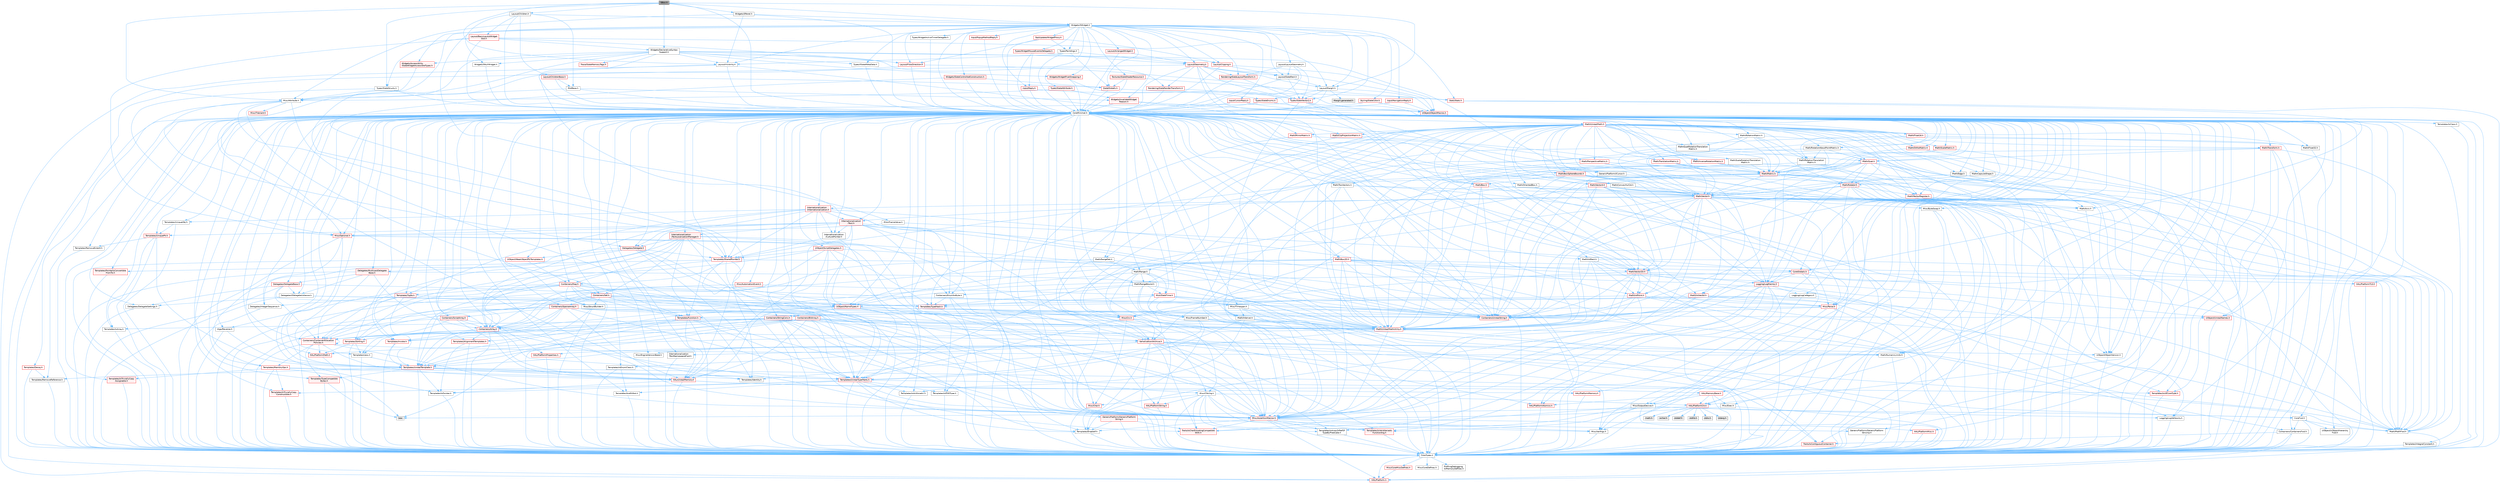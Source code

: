 digraph "SBox.h"
{
 // INTERACTIVE_SVG=YES
 // LATEX_PDF_SIZE
  bgcolor="transparent";
  edge [fontname=Helvetica,fontsize=10,labelfontname=Helvetica,labelfontsize=10];
  node [fontname=Helvetica,fontsize=10,shape=box,height=0.2,width=0.4];
  Node1 [id="Node000001",label="SBox.h",height=0.2,width=0.4,color="gray40", fillcolor="grey60", style="filled", fontcolor="black",tooltip=" "];
  Node1 -> Node2 [id="edge1_Node000001_Node000002",color="steelblue1",style="solid",tooltip=" "];
  Node2 [id="Node000002",label="CoreMinimal.h",height=0.2,width=0.4,color="grey40", fillcolor="white", style="filled",URL="$d7/d67/CoreMinimal_8h.html",tooltip=" "];
  Node2 -> Node3 [id="edge2_Node000002_Node000003",color="steelblue1",style="solid",tooltip=" "];
  Node3 [id="Node000003",label="CoreTypes.h",height=0.2,width=0.4,color="grey40", fillcolor="white", style="filled",URL="$dc/dec/CoreTypes_8h.html",tooltip=" "];
  Node3 -> Node4 [id="edge3_Node000003_Node000004",color="steelblue1",style="solid",tooltip=" "];
  Node4 [id="Node000004",label="HAL/Platform.h",height=0.2,width=0.4,color="red", fillcolor="#FFF0F0", style="filled",URL="$d9/dd0/Platform_8h.html",tooltip=" "];
  Node3 -> Node14 [id="edge4_Node000003_Node000014",color="steelblue1",style="solid",tooltip=" "];
  Node14 [id="Node000014",label="ProfilingDebugging\l/UMemoryDefines.h",height=0.2,width=0.4,color="grey40", fillcolor="white", style="filled",URL="$d2/da2/UMemoryDefines_8h.html",tooltip=" "];
  Node3 -> Node15 [id="edge5_Node000003_Node000015",color="steelblue1",style="solid",tooltip=" "];
  Node15 [id="Node000015",label="Misc/CoreMiscDefines.h",height=0.2,width=0.4,color="red", fillcolor="#FFF0F0", style="filled",URL="$da/d38/CoreMiscDefines_8h.html",tooltip=" "];
  Node15 -> Node4 [id="edge6_Node000015_Node000004",color="steelblue1",style="solid",tooltip=" "];
  Node3 -> Node16 [id="edge7_Node000003_Node000016",color="steelblue1",style="solid",tooltip=" "];
  Node16 [id="Node000016",label="Misc/CoreDefines.h",height=0.2,width=0.4,color="grey40", fillcolor="white", style="filled",URL="$d3/dd2/CoreDefines_8h.html",tooltip=" "];
  Node2 -> Node17 [id="edge8_Node000002_Node000017",color="steelblue1",style="solid",tooltip=" "];
  Node17 [id="Node000017",label="CoreFwd.h",height=0.2,width=0.4,color="grey40", fillcolor="white", style="filled",URL="$d1/d1e/CoreFwd_8h.html",tooltip=" "];
  Node17 -> Node3 [id="edge9_Node000017_Node000003",color="steelblue1",style="solid",tooltip=" "];
  Node17 -> Node18 [id="edge10_Node000017_Node000018",color="steelblue1",style="solid",tooltip=" "];
  Node18 [id="Node000018",label="Containers/ContainersFwd.h",height=0.2,width=0.4,color="grey40", fillcolor="white", style="filled",URL="$d4/d0a/ContainersFwd_8h.html",tooltip=" "];
  Node18 -> Node4 [id="edge11_Node000018_Node000004",color="steelblue1",style="solid",tooltip=" "];
  Node18 -> Node3 [id="edge12_Node000018_Node000003",color="steelblue1",style="solid",tooltip=" "];
  Node18 -> Node19 [id="edge13_Node000018_Node000019",color="steelblue1",style="solid",tooltip=" "];
  Node19 [id="Node000019",label="Traits/IsContiguousContainer.h",height=0.2,width=0.4,color="red", fillcolor="#FFF0F0", style="filled",URL="$d5/d3c/IsContiguousContainer_8h.html",tooltip=" "];
  Node19 -> Node3 [id="edge14_Node000019_Node000003",color="steelblue1",style="solid",tooltip=" "];
  Node17 -> Node22 [id="edge15_Node000017_Node000022",color="steelblue1",style="solid",tooltip=" "];
  Node22 [id="Node000022",label="Math/MathFwd.h",height=0.2,width=0.4,color="grey40", fillcolor="white", style="filled",URL="$d2/d10/MathFwd_8h.html",tooltip=" "];
  Node22 -> Node4 [id="edge16_Node000022_Node000004",color="steelblue1",style="solid",tooltip=" "];
  Node17 -> Node23 [id="edge17_Node000017_Node000023",color="steelblue1",style="solid",tooltip=" "];
  Node23 [id="Node000023",label="UObject/UObjectHierarchy\lFwd.h",height=0.2,width=0.4,color="grey40", fillcolor="white", style="filled",URL="$d3/d13/UObjectHierarchyFwd_8h.html",tooltip=" "];
  Node2 -> Node23 [id="edge18_Node000002_Node000023",color="steelblue1",style="solid",tooltip=" "];
  Node2 -> Node18 [id="edge19_Node000002_Node000018",color="steelblue1",style="solid",tooltip=" "];
  Node2 -> Node24 [id="edge20_Node000002_Node000024",color="steelblue1",style="solid",tooltip=" "];
  Node24 [id="Node000024",label="Misc/VarArgs.h",height=0.2,width=0.4,color="grey40", fillcolor="white", style="filled",URL="$d5/d6f/VarArgs_8h.html",tooltip=" "];
  Node24 -> Node3 [id="edge21_Node000024_Node000003",color="steelblue1",style="solid",tooltip=" "];
  Node2 -> Node25 [id="edge22_Node000002_Node000025",color="steelblue1",style="solid",tooltip=" "];
  Node25 [id="Node000025",label="Logging/LogVerbosity.h",height=0.2,width=0.4,color="grey40", fillcolor="white", style="filled",URL="$d2/d8f/LogVerbosity_8h.html",tooltip=" "];
  Node25 -> Node3 [id="edge23_Node000025_Node000003",color="steelblue1",style="solid",tooltip=" "];
  Node2 -> Node26 [id="edge24_Node000002_Node000026",color="steelblue1",style="solid",tooltip=" "];
  Node26 [id="Node000026",label="Misc/OutputDevice.h",height=0.2,width=0.4,color="grey40", fillcolor="white", style="filled",URL="$d7/d32/OutputDevice_8h.html",tooltip=" "];
  Node26 -> Node17 [id="edge25_Node000026_Node000017",color="steelblue1",style="solid",tooltip=" "];
  Node26 -> Node3 [id="edge26_Node000026_Node000003",color="steelblue1",style="solid",tooltip=" "];
  Node26 -> Node25 [id="edge27_Node000026_Node000025",color="steelblue1",style="solid",tooltip=" "];
  Node26 -> Node24 [id="edge28_Node000026_Node000024",color="steelblue1",style="solid",tooltip=" "];
  Node26 -> Node27 [id="edge29_Node000026_Node000027",color="steelblue1",style="solid",tooltip=" "];
  Node27 [id="Node000027",label="Templates/IsArrayOrRefOf\lTypeByPredicate.h",height=0.2,width=0.4,color="grey40", fillcolor="white", style="filled",URL="$d6/da1/IsArrayOrRefOfTypeByPredicate_8h.html",tooltip=" "];
  Node27 -> Node3 [id="edge30_Node000027_Node000003",color="steelblue1",style="solid",tooltip=" "];
  Node26 -> Node28 [id="edge31_Node000026_Node000028",color="steelblue1",style="solid",tooltip=" "];
  Node28 [id="Node000028",label="Templates/IsValidVariadic\lFunctionArg.h",height=0.2,width=0.4,color="red", fillcolor="#FFF0F0", style="filled",URL="$d0/dc8/IsValidVariadicFunctionArg_8h.html",tooltip=" "];
  Node28 -> Node3 [id="edge32_Node000028_Node000003",color="steelblue1",style="solid",tooltip=" "];
  Node26 -> Node30 [id="edge33_Node000026_Node000030",color="steelblue1",style="solid",tooltip=" "];
  Node30 [id="Node000030",label="Traits/IsCharEncodingCompatible\lWith.h",height=0.2,width=0.4,color="red", fillcolor="#FFF0F0", style="filled",URL="$df/dd1/IsCharEncodingCompatibleWith_8h.html",tooltip=" "];
  Node2 -> Node32 [id="edge34_Node000002_Node000032",color="steelblue1",style="solid",tooltip=" "];
  Node32 [id="Node000032",label="HAL/PlatformCrt.h",height=0.2,width=0.4,color="red", fillcolor="#FFF0F0", style="filled",URL="$d8/d75/PlatformCrt_8h.html",tooltip=" "];
  Node32 -> Node33 [id="edge35_Node000032_Node000033",color="steelblue1",style="solid",tooltip=" "];
  Node33 [id="Node000033",label="new",height=0.2,width=0.4,color="grey60", fillcolor="#E0E0E0", style="filled",tooltip=" "];
  Node32 -> Node34 [id="edge36_Node000032_Node000034",color="steelblue1",style="solid",tooltip=" "];
  Node34 [id="Node000034",label="wchar.h",height=0.2,width=0.4,color="grey60", fillcolor="#E0E0E0", style="filled",tooltip=" "];
  Node32 -> Node35 [id="edge37_Node000032_Node000035",color="steelblue1",style="solid",tooltip=" "];
  Node35 [id="Node000035",label="stddef.h",height=0.2,width=0.4,color="grey60", fillcolor="#E0E0E0", style="filled",tooltip=" "];
  Node32 -> Node36 [id="edge38_Node000032_Node000036",color="steelblue1",style="solid",tooltip=" "];
  Node36 [id="Node000036",label="stdlib.h",height=0.2,width=0.4,color="grey60", fillcolor="#E0E0E0", style="filled",tooltip=" "];
  Node32 -> Node37 [id="edge39_Node000032_Node000037",color="steelblue1",style="solid",tooltip=" "];
  Node37 [id="Node000037",label="stdio.h",height=0.2,width=0.4,color="grey60", fillcolor="#E0E0E0", style="filled",tooltip=" "];
  Node32 -> Node38 [id="edge40_Node000032_Node000038",color="steelblue1",style="solid",tooltip=" "];
  Node38 [id="Node000038",label="stdarg.h",height=0.2,width=0.4,color="grey60", fillcolor="#E0E0E0", style="filled",tooltip=" "];
  Node32 -> Node39 [id="edge41_Node000032_Node000039",color="steelblue1",style="solid",tooltip=" "];
  Node39 [id="Node000039",label="math.h",height=0.2,width=0.4,color="grey60", fillcolor="#E0E0E0", style="filled",tooltip=" "];
  Node2 -> Node42 [id="edge42_Node000002_Node000042",color="steelblue1",style="solid",tooltip=" "];
  Node42 [id="Node000042",label="HAL/PlatformMisc.h",height=0.2,width=0.4,color="red", fillcolor="#FFF0F0", style="filled",URL="$d0/df5/PlatformMisc_8h.html",tooltip=" "];
  Node42 -> Node3 [id="edge43_Node000042_Node000003",color="steelblue1",style="solid",tooltip=" "];
  Node2 -> Node61 [id="edge44_Node000002_Node000061",color="steelblue1",style="solid",tooltip=" "];
  Node61 [id="Node000061",label="Misc/AssertionMacros.h",height=0.2,width=0.4,color="red", fillcolor="#FFF0F0", style="filled",URL="$d0/dfa/AssertionMacros_8h.html",tooltip=" "];
  Node61 -> Node3 [id="edge45_Node000061_Node000003",color="steelblue1",style="solid",tooltip=" "];
  Node61 -> Node4 [id="edge46_Node000061_Node000004",color="steelblue1",style="solid",tooltip=" "];
  Node61 -> Node42 [id="edge47_Node000061_Node000042",color="steelblue1",style="solid",tooltip=" "];
  Node61 -> Node62 [id="edge48_Node000061_Node000062",color="steelblue1",style="solid",tooltip=" "];
  Node62 [id="Node000062",label="Templates/EnableIf.h",height=0.2,width=0.4,color="grey40", fillcolor="white", style="filled",URL="$d7/d60/EnableIf_8h.html",tooltip=" "];
  Node62 -> Node3 [id="edge49_Node000062_Node000003",color="steelblue1",style="solid",tooltip=" "];
  Node61 -> Node27 [id="edge50_Node000061_Node000027",color="steelblue1",style="solid",tooltip=" "];
  Node61 -> Node28 [id="edge51_Node000061_Node000028",color="steelblue1",style="solid",tooltip=" "];
  Node61 -> Node30 [id="edge52_Node000061_Node000030",color="steelblue1",style="solid",tooltip=" "];
  Node61 -> Node24 [id="edge53_Node000061_Node000024",color="steelblue1",style="solid",tooltip=" "];
  Node2 -> Node70 [id="edge54_Node000002_Node000070",color="steelblue1",style="solid",tooltip=" "];
  Node70 [id="Node000070",label="Templates/IsPointer.h",height=0.2,width=0.4,color="grey40", fillcolor="white", style="filled",URL="$d7/d05/IsPointer_8h.html",tooltip=" "];
  Node70 -> Node3 [id="edge55_Node000070_Node000003",color="steelblue1",style="solid",tooltip=" "];
  Node2 -> Node71 [id="edge56_Node000002_Node000071",color="steelblue1",style="solid",tooltip=" "];
  Node71 [id="Node000071",label="HAL/PlatformMemory.h",height=0.2,width=0.4,color="red", fillcolor="#FFF0F0", style="filled",URL="$de/d68/PlatformMemory_8h.html",tooltip=" "];
  Node71 -> Node3 [id="edge57_Node000071_Node000003",color="steelblue1",style="solid",tooltip=" "];
  Node2 -> Node54 [id="edge58_Node000002_Node000054",color="steelblue1",style="solid",tooltip=" "];
  Node54 [id="Node000054",label="HAL/PlatformAtomics.h",height=0.2,width=0.4,color="red", fillcolor="#FFF0F0", style="filled",URL="$d3/d36/PlatformAtomics_8h.html",tooltip=" "];
  Node54 -> Node3 [id="edge59_Node000054_Node000003",color="steelblue1",style="solid",tooltip=" "];
  Node2 -> Node76 [id="edge60_Node000002_Node000076",color="steelblue1",style="solid",tooltip=" "];
  Node76 [id="Node000076",label="Misc/Exec.h",height=0.2,width=0.4,color="grey40", fillcolor="white", style="filled",URL="$de/ddb/Exec_8h.html",tooltip=" "];
  Node76 -> Node3 [id="edge61_Node000076_Node000003",color="steelblue1",style="solid",tooltip=" "];
  Node76 -> Node61 [id="edge62_Node000076_Node000061",color="steelblue1",style="solid",tooltip=" "];
  Node2 -> Node77 [id="edge63_Node000002_Node000077",color="steelblue1",style="solid",tooltip=" "];
  Node77 [id="Node000077",label="HAL/MemoryBase.h",height=0.2,width=0.4,color="red", fillcolor="#FFF0F0", style="filled",URL="$d6/d9f/MemoryBase_8h.html",tooltip=" "];
  Node77 -> Node3 [id="edge64_Node000077_Node000003",color="steelblue1",style="solid",tooltip=" "];
  Node77 -> Node54 [id="edge65_Node000077_Node000054",color="steelblue1",style="solid",tooltip=" "];
  Node77 -> Node32 [id="edge66_Node000077_Node000032",color="steelblue1",style="solid",tooltip=" "];
  Node77 -> Node76 [id="edge67_Node000077_Node000076",color="steelblue1",style="solid",tooltip=" "];
  Node77 -> Node26 [id="edge68_Node000077_Node000026",color="steelblue1",style="solid",tooltip=" "];
  Node2 -> Node87 [id="edge69_Node000002_Node000087",color="steelblue1",style="solid",tooltip=" "];
  Node87 [id="Node000087",label="HAL/UnrealMemory.h",height=0.2,width=0.4,color="red", fillcolor="#FFF0F0", style="filled",URL="$d9/d96/UnrealMemory_8h.html",tooltip=" "];
  Node87 -> Node3 [id="edge70_Node000087_Node000003",color="steelblue1",style="solid",tooltip=" "];
  Node87 -> Node77 [id="edge71_Node000087_Node000077",color="steelblue1",style="solid",tooltip=" "];
  Node87 -> Node71 [id="edge72_Node000087_Node000071",color="steelblue1",style="solid",tooltip=" "];
  Node87 -> Node70 [id="edge73_Node000087_Node000070",color="steelblue1",style="solid",tooltip=" "];
  Node2 -> Node89 [id="edge74_Node000002_Node000089",color="steelblue1",style="solid",tooltip=" "];
  Node89 [id="Node000089",label="Templates/IsArithmetic.h",height=0.2,width=0.4,color="grey40", fillcolor="white", style="filled",URL="$d2/d5d/IsArithmetic_8h.html",tooltip=" "];
  Node89 -> Node3 [id="edge75_Node000089_Node000003",color="steelblue1",style="solid",tooltip=" "];
  Node2 -> Node83 [id="edge76_Node000002_Node000083",color="steelblue1",style="solid",tooltip=" "];
  Node83 [id="Node000083",label="Templates/AndOrNot.h",height=0.2,width=0.4,color="grey40", fillcolor="white", style="filled",URL="$db/d0a/AndOrNot_8h.html",tooltip=" "];
  Node83 -> Node3 [id="edge77_Node000083_Node000003",color="steelblue1",style="solid",tooltip=" "];
  Node2 -> Node90 [id="edge78_Node000002_Node000090",color="steelblue1",style="solid",tooltip=" "];
  Node90 [id="Node000090",label="Templates/IsPODType.h",height=0.2,width=0.4,color="grey40", fillcolor="white", style="filled",URL="$d7/db1/IsPODType_8h.html",tooltip=" "];
  Node90 -> Node3 [id="edge79_Node000090_Node000003",color="steelblue1",style="solid",tooltip=" "];
  Node2 -> Node91 [id="edge80_Node000002_Node000091",color="steelblue1",style="solid",tooltip=" "];
  Node91 [id="Node000091",label="Templates/IsUECoreType.h",height=0.2,width=0.4,color="red", fillcolor="#FFF0F0", style="filled",URL="$d1/db8/IsUECoreType_8h.html",tooltip=" "];
  Node91 -> Node3 [id="edge81_Node000091_Node000003",color="steelblue1",style="solid",tooltip=" "];
  Node2 -> Node84 [id="edge82_Node000002_Node000084",color="steelblue1",style="solid",tooltip=" "];
  Node84 [id="Node000084",label="Templates/IsTriviallyCopy\lConstructible.h",height=0.2,width=0.4,color="red", fillcolor="#FFF0F0", style="filled",URL="$d3/d78/IsTriviallyCopyConstructible_8h.html",tooltip=" "];
  Node84 -> Node3 [id="edge83_Node000084_Node000003",color="steelblue1",style="solid",tooltip=" "];
  Node2 -> Node92 [id="edge84_Node000002_Node000092",color="steelblue1",style="solid",tooltip=" "];
  Node92 [id="Node000092",label="Templates/UnrealTypeTraits.h",height=0.2,width=0.4,color="red", fillcolor="#FFF0F0", style="filled",URL="$d2/d2d/UnrealTypeTraits_8h.html",tooltip=" "];
  Node92 -> Node3 [id="edge85_Node000092_Node000003",color="steelblue1",style="solid",tooltip=" "];
  Node92 -> Node70 [id="edge86_Node000092_Node000070",color="steelblue1",style="solid",tooltip=" "];
  Node92 -> Node61 [id="edge87_Node000092_Node000061",color="steelblue1",style="solid",tooltip=" "];
  Node92 -> Node83 [id="edge88_Node000092_Node000083",color="steelblue1",style="solid",tooltip=" "];
  Node92 -> Node62 [id="edge89_Node000092_Node000062",color="steelblue1",style="solid",tooltip=" "];
  Node92 -> Node89 [id="edge90_Node000092_Node000089",color="steelblue1",style="solid",tooltip=" "];
  Node92 -> Node90 [id="edge91_Node000092_Node000090",color="steelblue1",style="solid",tooltip=" "];
  Node92 -> Node91 [id="edge92_Node000092_Node000091",color="steelblue1",style="solid",tooltip=" "];
  Node92 -> Node84 [id="edge93_Node000092_Node000084",color="steelblue1",style="solid",tooltip=" "];
  Node2 -> Node62 [id="edge94_Node000002_Node000062",color="steelblue1",style="solid",tooltip=" "];
  Node2 -> Node94 [id="edge95_Node000002_Node000094",color="steelblue1",style="solid",tooltip=" "];
  Node94 [id="Node000094",label="Templates/RemoveReference.h",height=0.2,width=0.4,color="grey40", fillcolor="white", style="filled",URL="$da/dbe/RemoveReference_8h.html",tooltip=" "];
  Node94 -> Node3 [id="edge96_Node000094_Node000003",color="steelblue1",style="solid",tooltip=" "];
  Node2 -> Node95 [id="edge97_Node000002_Node000095",color="steelblue1",style="solid",tooltip=" "];
  Node95 [id="Node000095",label="Templates/IntegralConstant.h",height=0.2,width=0.4,color="grey40", fillcolor="white", style="filled",URL="$db/d1b/IntegralConstant_8h.html",tooltip=" "];
  Node95 -> Node3 [id="edge98_Node000095_Node000003",color="steelblue1",style="solid",tooltip=" "];
  Node2 -> Node96 [id="edge99_Node000002_Node000096",color="steelblue1",style="solid",tooltip=" "];
  Node96 [id="Node000096",label="Templates/IsClass.h",height=0.2,width=0.4,color="grey40", fillcolor="white", style="filled",URL="$db/dcb/IsClass_8h.html",tooltip=" "];
  Node96 -> Node3 [id="edge100_Node000096_Node000003",color="steelblue1",style="solid",tooltip=" "];
  Node2 -> Node97 [id="edge101_Node000002_Node000097",color="steelblue1",style="solid",tooltip=" "];
  Node97 [id="Node000097",label="Templates/TypeCompatible\lBytes.h",height=0.2,width=0.4,color="red", fillcolor="#FFF0F0", style="filled",URL="$df/d0a/TypeCompatibleBytes_8h.html",tooltip=" "];
  Node97 -> Node3 [id="edge102_Node000097_Node000003",color="steelblue1",style="solid",tooltip=" "];
  Node97 -> Node33 [id="edge103_Node000097_Node000033",color="steelblue1",style="solid",tooltip=" "];
  Node2 -> Node19 [id="edge104_Node000002_Node000019",color="steelblue1",style="solid",tooltip=" "];
  Node2 -> Node98 [id="edge105_Node000002_Node000098",color="steelblue1",style="solid",tooltip=" "];
  Node98 [id="Node000098",label="Templates/UnrealTemplate.h",height=0.2,width=0.4,color="red", fillcolor="#FFF0F0", style="filled",URL="$d4/d24/UnrealTemplate_8h.html",tooltip=" "];
  Node98 -> Node3 [id="edge106_Node000098_Node000003",color="steelblue1",style="solid",tooltip=" "];
  Node98 -> Node70 [id="edge107_Node000098_Node000070",color="steelblue1",style="solid",tooltip=" "];
  Node98 -> Node87 [id="edge108_Node000098_Node000087",color="steelblue1",style="solid",tooltip=" "];
  Node98 -> Node92 [id="edge109_Node000098_Node000092",color="steelblue1",style="solid",tooltip=" "];
  Node98 -> Node94 [id="edge110_Node000098_Node000094",color="steelblue1",style="solid",tooltip=" "];
  Node98 -> Node97 [id="edge111_Node000098_Node000097",color="steelblue1",style="solid",tooltip=" "];
  Node98 -> Node65 [id="edge112_Node000098_Node000065",color="steelblue1",style="solid",tooltip=" "];
  Node65 [id="Node000065",label="Templates/Identity.h",height=0.2,width=0.4,color="grey40", fillcolor="white", style="filled",URL="$d0/dd5/Identity_8h.html",tooltip=" "];
  Node98 -> Node19 [id="edge113_Node000098_Node000019",color="steelblue1",style="solid",tooltip=" "];
  Node2 -> Node47 [id="edge114_Node000002_Node000047",color="steelblue1",style="solid",tooltip=" "];
  Node47 [id="Node000047",label="Math/NumericLimits.h",height=0.2,width=0.4,color="grey40", fillcolor="white", style="filled",URL="$df/d1b/NumericLimits_8h.html",tooltip=" "];
  Node47 -> Node3 [id="edge115_Node000047_Node000003",color="steelblue1",style="solid",tooltip=" "];
  Node2 -> Node102 [id="edge116_Node000002_Node000102",color="steelblue1",style="solid",tooltip=" "];
  Node102 [id="Node000102",label="HAL/PlatformMath.h",height=0.2,width=0.4,color="red", fillcolor="#FFF0F0", style="filled",URL="$dc/d53/PlatformMath_8h.html",tooltip=" "];
  Node102 -> Node3 [id="edge117_Node000102_Node000003",color="steelblue1",style="solid",tooltip=" "];
  Node2 -> Node85 [id="edge118_Node000002_Node000085",color="steelblue1",style="solid",tooltip=" "];
  Node85 [id="Node000085",label="Templates/IsTriviallyCopy\lAssignable.h",height=0.2,width=0.4,color="red", fillcolor="#FFF0F0", style="filled",URL="$d2/df2/IsTriviallyCopyAssignable_8h.html",tooltip=" "];
  Node85 -> Node3 [id="edge119_Node000085_Node000003",color="steelblue1",style="solid",tooltip=" "];
  Node2 -> Node110 [id="edge120_Node000002_Node000110",color="steelblue1",style="solid",tooltip=" "];
  Node110 [id="Node000110",label="Templates/MemoryOps.h",height=0.2,width=0.4,color="red", fillcolor="#FFF0F0", style="filled",URL="$db/dea/MemoryOps_8h.html",tooltip=" "];
  Node110 -> Node3 [id="edge121_Node000110_Node000003",color="steelblue1",style="solid",tooltip=" "];
  Node110 -> Node87 [id="edge122_Node000110_Node000087",color="steelblue1",style="solid",tooltip=" "];
  Node110 -> Node85 [id="edge123_Node000110_Node000085",color="steelblue1",style="solid",tooltip=" "];
  Node110 -> Node84 [id="edge124_Node000110_Node000084",color="steelblue1",style="solid",tooltip=" "];
  Node110 -> Node92 [id="edge125_Node000110_Node000092",color="steelblue1",style="solid",tooltip=" "];
  Node110 -> Node33 [id="edge126_Node000110_Node000033",color="steelblue1",style="solid",tooltip=" "];
  Node2 -> Node111 [id="edge127_Node000002_Node000111",color="steelblue1",style="solid",tooltip=" "];
  Node111 [id="Node000111",label="Containers/ContainerAllocation\lPolicies.h",height=0.2,width=0.4,color="red", fillcolor="#FFF0F0", style="filled",URL="$d7/dff/ContainerAllocationPolicies_8h.html",tooltip=" "];
  Node111 -> Node3 [id="edge128_Node000111_Node000003",color="steelblue1",style="solid",tooltip=" "];
  Node111 -> Node111 [id="edge129_Node000111_Node000111",color="steelblue1",style="solid",tooltip=" "];
  Node111 -> Node102 [id="edge130_Node000111_Node000102",color="steelblue1",style="solid",tooltip=" "];
  Node111 -> Node87 [id="edge131_Node000111_Node000087",color="steelblue1",style="solid",tooltip=" "];
  Node111 -> Node47 [id="edge132_Node000111_Node000047",color="steelblue1",style="solid",tooltip=" "];
  Node111 -> Node61 [id="edge133_Node000111_Node000061",color="steelblue1",style="solid",tooltip=" "];
  Node111 -> Node110 [id="edge134_Node000111_Node000110",color="steelblue1",style="solid",tooltip=" "];
  Node111 -> Node97 [id="edge135_Node000111_Node000097",color="steelblue1",style="solid",tooltip=" "];
  Node2 -> Node114 [id="edge136_Node000002_Node000114",color="steelblue1",style="solid",tooltip=" "];
  Node114 [id="Node000114",label="Templates/IsEnumClass.h",height=0.2,width=0.4,color="grey40", fillcolor="white", style="filled",URL="$d7/d15/IsEnumClass_8h.html",tooltip=" "];
  Node114 -> Node3 [id="edge137_Node000114_Node000003",color="steelblue1",style="solid",tooltip=" "];
  Node114 -> Node83 [id="edge138_Node000114_Node000083",color="steelblue1",style="solid",tooltip=" "];
  Node2 -> Node115 [id="edge139_Node000002_Node000115",color="steelblue1",style="solid",tooltip=" "];
  Node115 [id="Node000115",label="HAL/PlatformProperties.h",height=0.2,width=0.4,color="red", fillcolor="#FFF0F0", style="filled",URL="$d9/db0/PlatformProperties_8h.html",tooltip=" "];
  Node115 -> Node3 [id="edge140_Node000115_Node000003",color="steelblue1",style="solid",tooltip=" "];
  Node2 -> Node118 [id="edge141_Node000002_Node000118",color="steelblue1",style="solid",tooltip=" "];
  Node118 [id="Node000118",label="Misc/EngineVersionBase.h",height=0.2,width=0.4,color="grey40", fillcolor="white", style="filled",URL="$d5/d2b/EngineVersionBase_8h.html",tooltip=" "];
  Node118 -> Node3 [id="edge142_Node000118_Node000003",color="steelblue1",style="solid",tooltip=" "];
  Node2 -> Node119 [id="edge143_Node000002_Node000119",color="steelblue1",style="solid",tooltip=" "];
  Node119 [id="Node000119",label="Internationalization\l/TextNamespaceFwd.h",height=0.2,width=0.4,color="grey40", fillcolor="white", style="filled",URL="$d8/d97/TextNamespaceFwd_8h.html",tooltip=" "];
  Node119 -> Node3 [id="edge144_Node000119_Node000003",color="steelblue1",style="solid",tooltip=" "];
  Node2 -> Node120 [id="edge145_Node000002_Node000120",color="steelblue1",style="solid",tooltip=" "];
  Node120 [id="Node000120",label="Serialization/Archive.h",height=0.2,width=0.4,color="red", fillcolor="#FFF0F0", style="filled",URL="$d7/d3b/Archive_8h.html",tooltip=" "];
  Node120 -> Node17 [id="edge146_Node000120_Node000017",color="steelblue1",style="solid",tooltip=" "];
  Node120 -> Node3 [id="edge147_Node000120_Node000003",color="steelblue1",style="solid",tooltip=" "];
  Node120 -> Node115 [id="edge148_Node000120_Node000115",color="steelblue1",style="solid",tooltip=" "];
  Node120 -> Node119 [id="edge149_Node000120_Node000119",color="steelblue1",style="solid",tooltip=" "];
  Node120 -> Node22 [id="edge150_Node000120_Node000022",color="steelblue1",style="solid",tooltip=" "];
  Node120 -> Node61 [id="edge151_Node000120_Node000061",color="steelblue1",style="solid",tooltip=" "];
  Node120 -> Node118 [id="edge152_Node000120_Node000118",color="steelblue1",style="solid",tooltip=" "];
  Node120 -> Node24 [id="edge153_Node000120_Node000024",color="steelblue1",style="solid",tooltip=" "];
  Node120 -> Node62 [id="edge154_Node000120_Node000062",color="steelblue1",style="solid",tooltip=" "];
  Node120 -> Node27 [id="edge155_Node000120_Node000027",color="steelblue1",style="solid",tooltip=" "];
  Node120 -> Node114 [id="edge156_Node000120_Node000114",color="steelblue1",style="solid",tooltip=" "];
  Node120 -> Node28 [id="edge157_Node000120_Node000028",color="steelblue1",style="solid",tooltip=" "];
  Node120 -> Node98 [id="edge158_Node000120_Node000098",color="steelblue1",style="solid",tooltip=" "];
  Node120 -> Node30 [id="edge159_Node000120_Node000030",color="steelblue1",style="solid",tooltip=" "];
  Node120 -> Node123 [id="edge160_Node000120_Node000123",color="steelblue1",style="solid",tooltip=" "];
  Node123 [id="Node000123",label="UObject/ObjectVersion.h",height=0.2,width=0.4,color="grey40", fillcolor="white", style="filled",URL="$da/d63/ObjectVersion_8h.html",tooltip=" "];
  Node123 -> Node3 [id="edge161_Node000123_Node000003",color="steelblue1",style="solid",tooltip=" "];
  Node2 -> Node124 [id="edge162_Node000002_Node000124",color="steelblue1",style="solid",tooltip=" "];
  Node124 [id="Node000124",label="Templates/Less.h",height=0.2,width=0.4,color="grey40", fillcolor="white", style="filled",URL="$de/dc8/Less_8h.html",tooltip=" "];
  Node124 -> Node3 [id="edge163_Node000124_Node000003",color="steelblue1",style="solid",tooltip=" "];
  Node124 -> Node98 [id="edge164_Node000124_Node000098",color="steelblue1",style="solid",tooltip=" "];
  Node2 -> Node125 [id="edge165_Node000002_Node000125",color="steelblue1",style="solid",tooltip=" "];
  Node125 [id="Node000125",label="Templates/Sorting.h",height=0.2,width=0.4,color="red", fillcolor="#FFF0F0", style="filled",URL="$d3/d9e/Sorting_8h.html",tooltip=" "];
  Node125 -> Node3 [id="edge166_Node000125_Node000003",color="steelblue1",style="solid",tooltip=" "];
  Node125 -> Node102 [id="edge167_Node000125_Node000102",color="steelblue1",style="solid",tooltip=" "];
  Node125 -> Node124 [id="edge168_Node000125_Node000124",color="steelblue1",style="solid",tooltip=" "];
  Node2 -> Node136 [id="edge169_Node000002_Node000136",color="steelblue1",style="solid",tooltip=" "];
  Node136 [id="Node000136",label="Misc/Char.h",height=0.2,width=0.4,color="red", fillcolor="#FFF0F0", style="filled",URL="$d0/d58/Char_8h.html",tooltip=" "];
  Node136 -> Node3 [id="edge170_Node000136_Node000003",color="steelblue1",style="solid",tooltip=" "];
  Node2 -> Node139 [id="edge171_Node000002_Node000139",color="steelblue1",style="solid",tooltip=" "];
  Node139 [id="Node000139",label="GenericPlatform/GenericPlatform\lStricmp.h",height=0.2,width=0.4,color="grey40", fillcolor="white", style="filled",URL="$d2/d86/GenericPlatformStricmp_8h.html",tooltip=" "];
  Node139 -> Node3 [id="edge172_Node000139_Node000003",color="steelblue1",style="solid",tooltip=" "];
  Node2 -> Node140 [id="edge173_Node000002_Node000140",color="steelblue1",style="solid",tooltip=" "];
  Node140 [id="Node000140",label="GenericPlatform/GenericPlatform\lString.h",height=0.2,width=0.4,color="red", fillcolor="#FFF0F0", style="filled",URL="$dd/d20/GenericPlatformString_8h.html",tooltip=" "];
  Node140 -> Node3 [id="edge174_Node000140_Node000003",color="steelblue1",style="solid",tooltip=" "];
  Node140 -> Node139 [id="edge175_Node000140_Node000139",color="steelblue1",style="solid",tooltip=" "];
  Node140 -> Node62 [id="edge176_Node000140_Node000062",color="steelblue1",style="solid",tooltip=" "];
  Node140 -> Node30 [id="edge177_Node000140_Node000030",color="steelblue1",style="solid",tooltip=" "];
  Node2 -> Node73 [id="edge178_Node000002_Node000073",color="steelblue1",style="solid",tooltip=" "];
  Node73 [id="Node000073",label="HAL/PlatformString.h",height=0.2,width=0.4,color="red", fillcolor="#FFF0F0", style="filled",URL="$db/db5/PlatformString_8h.html",tooltip=" "];
  Node73 -> Node3 [id="edge179_Node000073_Node000003",color="steelblue1",style="solid",tooltip=" "];
  Node2 -> Node143 [id="edge180_Node000002_Node000143",color="steelblue1",style="solid",tooltip=" "];
  Node143 [id="Node000143",label="Misc/CString.h",height=0.2,width=0.4,color="grey40", fillcolor="white", style="filled",URL="$d2/d49/CString_8h.html",tooltip=" "];
  Node143 -> Node3 [id="edge181_Node000143_Node000003",color="steelblue1",style="solid",tooltip=" "];
  Node143 -> Node32 [id="edge182_Node000143_Node000032",color="steelblue1",style="solid",tooltip=" "];
  Node143 -> Node73 [id="edge183_Node000143_Node000073",color="steelblue1",style="solid",tooltip=" "];
  Node143 -> Node61 [id="edge184_Node000143_Node000061",color="steelblue1",style="solid",tooltip=" "];
  Node143 -> Node136 [id="edge185_Node000143_Node000136",color="steelblue1",style="solid",tooltip=" "];
  Node143 -> Node24 [id="edge186_Node000143_Node000024",color="steelblue1",style="solid",tooltip=" "];
  Node143 -> Node27 [id="edge187_Node000143_Node000027",color="steelblue1",style="solid",tooltip=" "];
  Node143 -> Node28 [id="edge188_Node000143_Node000028",color="steelblue1",style="solid",tooltip=" "];
  Node143 -> Node30 [id="edge189_Node000143_Node000030",color="steelblue1",style="solid",tooltip=" "];
  Node2 -> Node144 [id="edge190_Node000002_Node000144",color="steelblue1",style="solid",tooltip=" "];
  Node144 [id="Node000144",label="Misc/Crc.h",height=0.2,width=0.4,color="red", fillcolor="#FFF0F0", style="filled",URL="$d4/dd2/Crc_8h.html",tooltip=" "];
  Node144 -> Node3 [id="edge191_Node000144_Node000003",color="steelblue1",style="solid",tooltip=" "];
  Node144 -> Node73 [id="edge192_Node000144_Node000073",color="steelblue1",style="solid",tooltip=" "];
  Node144 -> Node61 [id="edge193_Node000144_Node000061",color="steelblue1",style="solid",tooltip=" "];
  Node144 -> Node143 [id="edge194_Node000144_Node000143",color="steelblue1",style="solid",tooltip=" "];
  Node144 -> Node136 [id="edge195_Node000144_Node000136",color="steelblue1",style="solid",tooltip=" "];
  Node144 -> Node92 [id="edge196_Node000144_Node000092",color="steelblue1",style="solid",tooltip=" "];
  Node2 -> Node135 [id="edge197_Node000002_Node000135",color="steelblue1",style="solid",tooltip=" "];
  Node135 [id="Node000135",label="Math/UnrealMathUtility.h",height=0.2,width=0.4,color="red", fillcolor="#FFF0F0", style="filled",URL="$db/db8/UnrealMathUtility_8h.html",tooltip=" "];
  Node135 -> Node3 [id="edge198_Node000135_Node000003",color="steelblue1",style="solid",tooltip=" "];
  Node135 -> Node61 [id="edge199_Node000135_Node000061",color="steelblue1",style="solid",tooltip=" "];
  Node135 -> Node102 [id="edge200_Node000135_Node000102",color="steelblue1",style="solid",tooltip=" "];
  Node135 -> Node22 [id="edge201_Node000135_Node000022",color="steelblue1",style="solid",tooltip=" "];
  Node135 -> Node65 [id="edge202_Node000135_Node000065",color="steelblue1",style="solid",tooltip=" "];
  Node2 -> Node145 [id="edge203_Node000002_Node000145",color="steelblue1",style="solid",tooltip=" "];
  Node145 [id="Node000145",label="Containers/UnrealString.h",height=0.2,width=0.4,color="red", fillcolor="#FFF0F0", style="filled",URL="$d5/dba/UnrealString_8h.html",tooltip=" "];
  Node2 -> Node149 [id="edge204_Node000002_Node000149",color="steelblue1",style="solid",tooltip=" "];
  Node149 [id="Node000149",label="Containers/Array.h",height=0.2,width=0.4,color="red", fillcolor="#FFF0F0", style="filled",URL="$df/dd0/Array_8h.html",tooltip=" "];
  Node149 -> Node3 [id="edge205_Node000149_Node000003",color="steelblue1",style="solid",tooltip=" "];
  Node149 -> Node61 [id="edge206_Node000149_Node000061",color="steelblue1",style="solid",tooltip=" "];
  Node149 -> Node87 [id="edge207_Node000149_Node000087",color="steelblue1",style="solid",tooltip=" "];
  Node149 -> Node92 [id="edge208_Node000149_Node000092",color="steelblue1",style="solid",tooltip=" "];
  Node149 -> Node98 [id="edge209_Node000149_Node000098",color="steelblue1",style="solid",tooltip=" "];
  Node149 -> Node111 [id="edge210_Node000149_Node000111",color="steelblue1",style="solid",tooltip=" "];
  Node149 -> Node120 [id="edge211_Node000149_Node000120",color="steelblue1",style="solid",tooltip=" "];
  Node149 -> Node128 [id="edge212_Node000149_Node000128",color="steelblue1",style="solid",tooltip=" "];
  Node128 [id="Node000128",label="Templates/Invoke.h",height=0.2,width=0.4,color="red", fillcolor="#FFF0F0", style="filled",URL="$d7/deb/Invoke_8h.html",tooltip=" "];
  Node128 -> Node3 [id="edge213_Node000128_Node000003",color="steelblue1",style="solid",tooltip=" "];
  Node128 -> Node98 [id="edge214_Node000128_Node000098",color="steelblue1",style="solid",tooltip=" "];
  Node149 -> Node124 [id="edge215_Node000149_Node000124",color="steelblue1",style="solid",tooltip=" "];
  Node149 -> Node125 [id="edge216_Node000149_Node000125",color="steelblue1",style="solid",tooltip=" "];
  Node149 -> Node172 [id="edge217_Node000149_Node000172",color="steelblue1",style="solid",tooltip=" "];
  Node172 [id="Node000172",label="Templates/AlignmentTemplates.h",height=0.2,width=0.4,color="red", fillcolor="#FFF0F0", style="filled",URL="$dd/d32/AlignmentTemplates_8h.html",tooltip=" "];
  Node172 -> Node3 [id="edge218_Node000172_Node000003",color="steelblue1",style="solid",tooltip=" "];
  Node172 -> Node70 [id="edge219_Node000172_Node000070",color="steelblue1",style="solid",tooltip=" "];
  Node2 -> Node173 [id="edge220_Node000002_Node000173",color="steelblue1",style="solid",tooltip=" "];
  Node173 [id="Node000173",label="Misc/FrameNumber.h",height=0.2,width=0.4,color="grey40", fillcolor="white", style="filled",URL="$dd/dbd/FrameNumber_8h.html",tooltip=" "];
  Node173 -> Node3 [id="edge221_Node000173_Node000003",color="steelblue1",style="solid",tooltip=" "];
  Node173 -> Node47 [id="edge222_Node000173_Node000047",color="steelblue1",style="solid",tooltip=" "];
  Node173 -> Node135 [id="edge223_Node000173_Node000135",color="steelblue1",style="solid",tooltip=" "];
  Node173 -> Node62 [id="edge224_Node000173_Node000062",color="steelblue1",style="solid",tooltip=" "];
  Node173 -> Node92 [id="edge225_Node000173_Node000092",color="steelblue1",style="solid",tooltip=" "];
  Node2 -> Node174 [id="edge226_Node000002_Node000174",color="steelblue1",style="solid",tooltip=" "];
  Node174 [id="Node000174",label="Misc/Timespan.h",height=0.2,width=0.4,color="grey40", fillcolor="white", style="filled",URL="$da/dd9/Timespan_8h.html",tooltip=" "];
  Node174 -> Node3 [id="edge227_Node000174_Node000003",color="steelblue1",style="solid",tooltip=" "];
  Node174 -> Node175 [id="edge228_Node000174_Node000175",color="steelblue1",style="solid",tooltip=" "];
  Node175 [id="Node000175",label="Math/Interval.h",height=0.2,width=0.4,color="grey40", fillcolor="white", style="filled",URL="$d1/d55/Interval_8h.html",tooltip=" "];
  Node175 -> Node3 [id="edge229_Node000175_Node000003",color="steelblue1",style="solid",tooltip=" "];
  Node175 -> Node89 [id="edge230_Node000175_Node000089",color="steelblue1",style="solid",tooltip=" "];
  Node175 -> Node92 [id="edge231_Node000175_Node000092",color="steelblue1",style="solid",tooltip=" "];
  Node175 -> Node47 [id="edge232_Node000175_Node000047",color="steelblue1",style="solid",tooltip=" "];
  Node175 -> Node135 [id="edge233_Node000175_Node000135",color="steelblue1",style="solid",tooltip=" "];
  Node174 -> Node135 [id="edge234_Node000174_Node000135",color="steelblue1",style="solid",tooltip=" "];
  Node174 -> Node61 [id="edge235_Node000174_Node000061",color="steelblue1",style="solid",tooltip=" "];
  Node2 -> Node176 [id="edge236_Node000002_Node000176",color="steelblue1",style="solid",tooltip=" "];
  Node176 [id="Node000176",label="Containers/StringConv.h",height=0.2,width=0.4,color="red", fillcolor="#FFF0F0", style="filled",URL="$d3/ddf/StringConv_8h.html",tooltip=" "];
  Node176 -> Node3 [id="edge237_Node000176_Node000003",color="steelblue1",style="solid",tooltip=" "];
  Node176 -> Node61 [id="edge238_Node000176_Node000061",color="steelblue1",style="solid",tooltip=" "];
  Node176 -> Node111 [id="edge239_Node000176_Node000111",color="steelblue1",style="solid",tooltip=" "];
  Node176 -> Node149 [id="edge240_Node000176_Node000149",color="steelblue1",style="solid",tooltip=" "];
  Node176 -> Node143 [id="edge241_Node000176_Node000143",color="steelblue1",style="solid",tooltip=" "];
  Node176 -> Node177 [id="edge242_Node000176_Node000177",color="steelblue1",style="solid",tooltip=" "];
  Node177 [id="Node000177",label="Templates/IsArray.h",height=0.2,width=0.4,color="grey40", fillcolor="white", style="filled",URL="$d8/d8d/IsArray_8h.html",tooltip=" "];
  Node177 -> Node3 [id="edge243_Node000177_Node000003",color="steelblue1",style="solid",tooltip=" "];
  Node176 -> Node98 [id="edge244_Node000176_Node000098",color="steelblue1",style="solid",tooltip=" "];
  Node176 -> Node92 [id="edge245_Node000176_Node000092",color="steelblue1",style="solid",tooltip=" "];
  Node176 -> Node30 [id="edge246_Node000176_Node000030",color="steelblue1",style="solid",tooltip=" "];
  Node176 -> Node19 [id="edge247_Node000176_Node000019",color="steelblue1",style="solid",tooltip=" "];
  Node2 -> Node178 [id="edge248_Node000002_Node000178",color="steelblue1",style="solid",tooltip=" "];
  Node178 [id="Node000178",label="UObject/UnrealNames.h",height=0.2,width=0.4,color="red", fillcolor="#FFF0F0", style="filled",URL="$d8/db1/UnrealNames_8h.html",tooltip=" "];
  Node178 -> Node3 [id="edge249_Node000178_Node000003",color="steelblue1",style="solid",tooltip=" "];
  Node2 -> Node180 [id="edge250_Node000002_Node000180",color="steelblue1",style="solid",tooltip=" "];
  Node180 [id="Node000180",label="UObject/NameTypes.h",height=0.2,width=0.4,color="red", fillcolor="#FFF0F0", style="filled",URL="$d6/d35/NameTypes_8h.html",tooltip=" "];
  Node180 -> Node3 [id="edge251_Node000180_Node000003",color="steelblue1",style="solid",tooltip=" "];
  Node180 -> Node61 [id="edge252_Node000180_Node000061",color="steelblue1",style="solid",tooltip=" "];
  Node180 -> Node87 [id="edge253_Node000180_Node000087",color="steelblue1",style="solid",tooltip=" "];
  Node180 -> Node92 [id="edge254_Node000180_Node000092",color="steelblue1",style="solid",tooltip=" "];
  Node180 -> Node98 [id="edge255_Node000180_Node000098",color="steelblue1",style="solid",tooltip=" "];
  Node180 -> Node145 [id="edge256_Node000180_Node000145",color="steelblue1",style="solid",tooltip=" "];
  Node180 -> Node176 [id="edge257_Node000180_Node000176",color="steelblue1",style="solid",tooltip=" "];
  Node180 -> Node178 [id="edge258_Node000180_Node000178",color="steelblue1",style="solid",tooltip=" "];
  Node2 -> Node188 [id="edge259_Node000002_Node000188",color="steelblue1",style="solid",tooltip=" "];
  Node188 [id="Node000188",label="Misc/Parse.h",height=0.2,width=0.4,color="red", fillcolor="#FFF0F0", style="filled",URL="$dc/d71/Parse_8h.html",tooltip=" "];
  Node188 -> Node145 [id="edge260_Node000188_Node000145",color="steelblue1",style="solid",tooltip=" "];
  Node188 -> Node3 [id="edge261_Node000188_Node000003",color="steelblue1",style="solid",tooltip=" "];
  Node188 -> Node32 [id="edge262_Node000188_Node000032",color="steelblue1",style="solid",tooltip=" "];
  Node188 -> Node189 [id="edge263_Node000188_Node000189",color="steelblue1",style="solid",tooltip=" "];
  Node189 [id="Node000189",label="Templates/Function.h",height=0.2,width=0.4,color="red", fillcolor="#FFF0F0", style="filled",URL="$df/df5/Function_8h.html",tooltip=" "];
  Node189 -> Node3 [id="edge264_Node000189_Node000003",color="steelblue1",style="solid",tooltip=" "];
  Node189 -> Node61 [id="edge265_Node000189_Node000061",color="steelblue1",style="solid",tooltip=" "];
  Node189 -> Node87 [id="edge266_Node000189_Node000087",color="steelblue1",style="solid",tooltip=" "];
  Node189 -> Node92 [id="edge267_Node000189_Node000092",color="steelblue1",style="solid",tooltip=" "];
  Node189 -> Node128 [id="edge268_Node000189_Node000128",color="steelblue1",style="solid",tooltip=" "];
  Node189 -> Node98 [id="edge269_Node000189_Node000098",color="steelblue1",style="solid",tooltip=" "];
  Node189 -> Node135 [id="edge270_Node000189_Node000135",color="steelblue1",style="solid",tooltip=" "];
  Node189 -> Node33 [id="edge271_Node000189_Node000033",color="steelblue1",style="solid",tooltip=" "];
  Node2 -> Node172 [id="edge272_Node000002_Node000172",color="steelblue1",style="solid",tooltip=" "];
  Node2 -> Node191 [id="edge273_Node000002_Node000191",color="steelblue1",style="solid",tooltip=" "];
  Node191 [id="Node000191",label="Misc/StructBuilder.h",height=0.2,width=0.4,color="grey40", fillcolor="white", style="filled",URL="$d9/db3/StructBuilder_8h.html",tooltip=" "];
  Node191 -> Node3 [id="edge274_Node000191_Node000003",color="steelblue1",style="solid",tooltip=" "];
  Node191 -> Node135 [id="edge275_Node000191_Node000135",color="steelblue1",style="solid",tooltip=" "];
  Node191 -> Node172 [id="edge276_Node000191_Node000172",color="steelblue1",style="solid",tooltip=" "];
  Node2 -> Node104 [id="edge277_Node000002_Node000104",color="steelblue1",style="solid",tooltip=" "];
  Node104 [id="Node000104",label="Templates/Decay.h",height=0.2,width=0.4,color="red", fillcolor="#FFF0F0", style="filled",URL="$dd/d0f/Decay_8h.html",tooltip=" "];
  Node104 -> Node3 [id="edge278_Node000104_Node000003",color="steelblue1",style="solid",tooltip=" "];
  Node104 -> Node94 [id="edge279_Node000104_Node000094",color="steelblue1",style="solid",tooltip=" "];
  Node2 -> Node192 [id="edge280_Node000002_Node000192",color="steelblue1",style="solid",tooltip=" "];
  Node192 [id="Node000192",label="Templates/PointerIsConvertible\lFromTo.h",height=0.2,width=0.4,color="red", fillcolor="#FFF0F0", style="filled",URL="$d6/d65/PointerIsConvertibleFromTo_8h.html",tooltip=" "];
  Node192 -> Node3 [id="edge281_Node000192_Node000003",color="steelblue1",style="solid",tooltip=" "];
  Node2 -> Node128 [id="edge282_Node000002_Node000128",color="steelblue1",style="solid",tooltip=" "];
  Node2 -> Node189 [id="edge283_Node000002_Node000189",color="steelblue1",style="solid",tooltip=" "];
  Node2 -> Node161 [id="edge284_Node000002_Node000161",color="steelblue1",style="solid",tooltip=" "];
  Node161 [id="Node000161",label="Templates/TypeHash.h",height=0.2,width=0.4,color="red", fillcolor="#FFF0F0", style="filled",URL="$d1/d62/TypeHash_8h.html",tooltip=" "];
  Node161 -> Node3 [id="edge285_Node000161_Node000003",color="steelblue1",style="solid",tooltip=" "];
  Node161 -> Node144 [id="edge286_Node000161_Node000144",color="steelblue1",style="solid",tooltip=" "];
  Node2 -> Node193 [id="edge287_Node000002_Node000193",color="steelblue1",style="solid",tooltip=" "];
  Node193 [id="Node000193",label="Containers/ScriptArray.h",height=0.2,width=0.4,color="red", fillcolor="#FFF0F0", style="filled",URL="$dc/daf/ScriptArray_8h.html",tooltip=" "];
  Node193 -> Node3 [id="edge288_Node000193_Node000003",color="steelblue1",style="solid",tooltip=" "];
  Node193 -> Node61 [id="edge289_Node000193_Node000061",color="steelblue1",style="solid",tooltip=" "];
  Node193 -> Node87 [id="edge290_Node000193_Node000087",color="steelblue1",style="solid",tooltip=" "];
  Node193 -> Node111 [id="edge291_Node000193_Node000111",color="steelblue1",style="solid",tooltip=" "];
  Node193 -> Node149 [id="edge292_Node000193_Node000149",color="steelblue1",style="solid",tooltip=" "];
  Node2 -> Node194 [id="edge293_Node000002_Node000194",color="steelblue1",style="solid",tooltip=" "];
  Node194 [id="Node000194",label="Containers/BitArray.h",height=0.2,width=0.4,color="red", fillcolor="#FFF0F0", style="filled",URL="$d1/de4/BitArray_8h.html",tooltip=" "];
  Node194 -> Node111 [id="edge294_Node000194_Node000111",color="steelblue1",style="solid",tooltip=" "];
  Node194 -> Node3 [id="edge295_Node000194_Node000003",color="steelblue1",style="solid",tooltip=" "];
  Node194 -> Node54 [id="edge296_Node000194_Node000054",color="steelblue1",style="solid",tooltip=" "];
  Node194 -> Node87 [id="edge297_Node000194_Node000087",color="steelblue1",style="solid",tooltip=" "];
  Node194 -> Node135 [id="edge298_Node000194_Node000135",color="steelblue1",style="solid",tooltip=" "];
  Node194 -> Node61 [id="edge299_Node000194_Node000061",color="steelblue1",style="solid",tooltip=" "];
  Node194 -> Node120 [id="edge300_Node000194_Node000120",color="steelblue1",style="solid",tooltip=" "];
  Node194 -> Node62 [id="edge301_Node000194_Node000062",color="steelblue1",style="solid",tooltip=" "];
  Node194 -> Node128 [id="edge302_Node000194_Node000128",color="steelblue1",style="solid",tooltip=" "];
  Node194 -> Node98 [id="edge303_Node000194_Node000098",color="steelblue1",style="solid",tooltip=" "];
  Node194 -> Node92 [id="edge304_Node000194_Node000092",color="steelblue1",style="solid",tooltip=" "];
  Node2 -> Node195 [id="edge305_Node000002_Node000195",color="steelblue1",style="solid",tooltip=" "];
  Node195 [id="Node000195",label="Containers/SparseArray.h",height=0.2,width=0.4,color="red", fillcolor="#FFF0F0", style="filled",URL="$d5/dbf/SparseArray_8h.html",tooltip=" "];
  Node195 -> Node3 [id="edge306_Node000195_Node000003",color="steelblue1",style="solid",tooltip=" "];
  Node195 -> Node61 [id="edge307_Node000195_Node000061",color="steelblue1",style="solid",tooltip=" "];
  Node195 -> Node87 [id="edge308_Node000195_Node000087",color="steelblue1",style="solid",tooltip=" "];
  Node195 -> Node92 [id="edge309_Node000195_Node000092",color="steelblue1",style="solid",tooltip=" "];
  Node195 -> Node98 [id="edge310_Node000195_Node000098",color="steelblue1",style="solid",tooltip=" "];
  Node195 -> Node111 [id="edge311_Node000195_Node000111",color="steelblue1",style="solid",tooltip=" "];
  Node195 -> Node124 [id="edge312_Node000195_Node000124",color="steelblue1",style="solid",tooltip=" "];
  Node195 -> Node149 [id="edge313_Node000195_Node000149",color="steelblue1",style="solid",tooltip=" "];
  Node195 -> Node135 [id="edge314_Node000195_Node000135",color="steelblue1",style="solid",tooltip=" "];
  Node195 -> Node193 [id="edge315_Node000195_Node000193",color="steelblue1",style="solid",tooltip=" "];
  Node195 -> Node194 [id="edge316_Node000195_Node000194",color="steelblue1",style="solid",tooltip=" "];
  Node195 -> Node145 [id="edge317_Node000195_Node000145",color="steelblue1",style="solid",tooltip=" "];
  Node2 -> Node211 [id="edge318_Node000002_Node000211",color="steelblue1",style="solid",tooltip=" "];
  Node211 [id="Node000211",label="Containers/Set.h",height=0.2,width=0.4,color="red", fillcolor="#FFF0F0", style="filled",URL="$d4/d45/Set_8h.html",tooltip=" "];
  Node211 -> Node111 [id="edge319_Node000211_Node000111",color="steelblue1",style="solid",tooltip=" "];
  Node211 -> Node195 [id="edge320_Node000211_Node000195",color="steelblue1",style="solid",tooltip=" "];
  Node211 -> Node18 [id="edge321_Node000211_Node000018",color="steelblue1",style="solid",tooltip=" "];
  Node211 -> Node135 [id="edge322_Node000211_Node000135",color="steelblue1",style="solid",tooltip=" "];
  Node211 -> Node61 [id="edge323_Node000211_Node000061",color="steelblue1",style="solid",tooltip=" "];
  Node211 -> Node191 [id="edge324_Node000211_Node000191",color="steelblue1",style="solid",tooltip=" "];
  Node211 -> Node189 [id="edge325_Node000211_Node000189",color="steelblue1",style="solid",tooltip=" "];
  Node211 -> Node125 [id="edge326_Node000211_Node000125",color="steelblue1",style="solid",tooltip=" "];
  Node211 -> Node161 [id="edge327_Node000211_Node000161",color="steelblue1",style="solid",tooltip=" "];
  Node211 -> Node98 [id="edge328_Node000211_Node000098",color="steelblue1",style="solid",tooltip=" "];
  Node2 -> Node214 [id="edge329_Node000002_Node000214",color="steelblue1",style="solid",tooltip=" "];
  Node214 [id="Node000214",label="Algo/Reverse.h",height=0.2,width=0.4,color="grey40", fillcolor="white", style="filled",URL="$d5/d93/Reverse_8h.html",tooltip=" "];
  Node214 -> Node3 [id="edge330_Node000214_Node000003",color="steelblue1",style="solid",tooltip=" "];
  Node214 -> Node98 [id="edge331_Node000214_Node000098",color="steelblue1",style="solid",tooltip=" "];
  Node2 -> Node215 [id="edge332_Node000002_Node000215",color="steelblue1",style="solid",tooltip=" "];
  Node215 [id="Node000215",label="Containers/Map.h",height=0.2,width=0.4,color="red", fillcolor="#FFF0F0", style="filled",URL="$df/d79/Map_8h.html",tooltip=" "];
  Node215 -> Node3 [id="edge333_Node000215_Node000003",color="steelblue1",style="solid",tooltip=" "];
  Node215 -> Node214 [id="edge334_Node000215_Node000214",color="steelblue1",style="solid",tooltip=" "];
  Node215 -> Node211 [id="edge335_Node000215_Node000211",color="steelblue1",style="solid",tooltip=" "];
  Node215 -> Node145 [id="edge336_Node000215_Node000145",color="steelblue1",style="solid",tooltip=" "];
  Node215 -> Node61 [id="edge337_Node000215_Node000061",color="steelblue1",style="solid",tooltip=" "];
  Node215 -> Node191 [id="edge338_Node000215_Node000191",color="steelblue1",style="solid",tooltip=" "];
  Node215 -> Node189 [id="edge339_Node000215_Node000189",color="steelblue1",style="solid",tooltip=" "];
  Node215 -> Node125 [id="edge340_Node000215_Node000125",color="steelblue1",style="solid",tooltip=" "];
  Node215 -> Node216 [id="edge341_Node000215_Node000216",color="steelblue1",style="solid",tooltip=" "];
  Node216 [id="Node000216",label="Templates/Tuple.h",height=0.2,width=0.4,color="red", fillcolor="#FFF0F0", style="filled",URL="$d2/d4f/Tuple_8h.html",tooltip=" "];
  Node216 -> Node3 [id="edge342_Node000216_Node000003",color="steelblue1",style="solid",tooltip=" "];
  Node216 -> Node98 [id="edge343_Node000216_Node000098",color="steelblue1",style="solid",tooltip=" "];
  Node216 -> Node217 [id="edge344_Node000216_Node000217",color="steelblue1",style="solid",tooltip=" "];
  Node217 [id="Node000217",label="Delegates/IntegerSequence.h",height=0.2,width=0.4,color="grey40", fillcolor="white", style="filled",URL="$d2/dcc/IntegerSequence_8h.html",tooltip=" "];
  Node217 -> Node3 [id="edge345_Node000217_Node000003",color="steelblue1",style="solid",tooltip=" "];
  Node216 -> Node128 [id="edge346_Node000216_Node000128",color="steelblue1",style="solid",tooltip=" "];
  Node216 -> Node161 [id="edge347_Node000216_Node000161",color="steelblue1",style="solid",tooltip=" "];
  Node215 -> Node98 [id="edge348_Node000215_Node000098",color="steelblue1",style="solid",tooltip=" "];
  Node215 -> Node92 [id="edge349_Node000215_Node000092",color="steelblue1",style="solid",tooltip=" "];
  Node2 -> Node219 [id="edge350_Node000002_Node000219",color="steelblue1",style="solid",tooltip=" "];
  Node219 [id="Node000219",label="Math/IntPoint.h",height=0.2,width=0.4,color="red", fillcolor="#FFF0F0", style="filled",URL="$d3/df7/IntPoint_8h.html",tooltip=" "];
  Node219 -> Node3 [id="edge351_Node000219_Node000003",color="steelblue1",style="solid",tooltip=" "];
  Node219 -> Node61 [id="edge352_Node000219_Node000061",color="steelblue1",style="solid",tooltip=" "];
  Node219 -> Node188 [id="edge353_Node000219_Node000188",color="steelblue1",style="solid",tooltip=" "];
  Node219 -> Node22 [id="edge354_Node000219_Node000022",color="steelblue1",style="solid",tooltip=" "];
  Node219 -> Node135 [id="edge355_Node000219_Node000135",color="steelblue1",style="solid",tooltip=" "];
  Node219 -> Node145 [id="edge356_Node000219_Node000145",color="steelblue1",style="solid",tooltip=" "];
  Node219 -> Node161 [id="edge357_Node000219_Node000161",color="steelblue1",style="solid",tooltip=" "];
  Node2 -> Node221 [id="edge358_Node000002_Node000221",color="steelblue1",style="solid",tooltip=" "];
  Node221 [id="Node000221",label="Math/IntVector.h",height=0.2,width=0.4,color="red", fillcolor="#FFF0F0", style="filled",URL="$d7/d44/IntVector_8h.html",tooltip=" "];
  Node221 -> Node3 [id="edge359_Node000221_Node000003",color="steelblue1",style="solid",tooltip=" "];
  Node221 -> Node144 [id="edge360_Node000221_Node000144",color="steelblue1",style="solid",tooltip=" "];
  Node221 -> Node188 [id="edge361_Node000221_Node000188",color="steelblue1",style="solid",tooltip=" "];
  Node221 -> Node22 [id="edge362_Node000221_Node000022",color="steelblue1",style="solid",tooltip=" "];
  Node221 -> Node135 [id="edge363_Node000221_Node000135",color="steelblue1",style="solid",tooltip=" "];
  Node221 -> Node145 [id="edge364_Node000221_Node000145",color="steelblue1",style="solid",tooltip=" "];
  Node2 -> Node222 [id="edge365_Node000002_Node000222",color="steelblue1",style="solid",tooltip=" "];
  Node222 [id="Node000222",label="Logging/LogCategory.h",height=0.2,width=0.4,color="grey40", fillcolor="white", style="filled",URL="$d9/d36/LogCategory_8h.html",tooltip=" "];
  Node222 -> Node3 [id="edge366_Node000222_Node000003",color="steelblue1",style="solid",tooltip=" "];
  Node222 -> Node25 [id="edge367_Node000222_Node000025",color="steelblue1",style="solid",tooltip=" "];
  Node222 -> Node180 [id="edge368_Node000222_Node000180",color="steelblue1",style="solid",tooltip=" "];
  Node2 -> Node223 [id="edge369_Node000002_Node000223",color="steelblue1",style="solid",tooltip=" "];
  Node223 [id="Node000223",label="Logging/LogMacros.h",height=0.2,width=0.4,color="red", fillcolor="#FFF0F0", style="filled",URL="$d0/d16/LogMacros_8h.html",tooltip=" "];
  Node223 -> Node145 [id="edge370_Node000223_Node000145",color="steelblue1",style="solid",tooltip=" "];
  Node223 -> Node3 [id="edge371_Node000223_Node000003",color="steelblue1",style="solid",tooltip=" "];
  Node223 -> Node222 [id="edge372_Node000223_Node000222",color="steelblue1",style="solid",tooltip=" "];
  Node223 -> Node25 [id="edge373_Node000223_Node000025",color="steelblue1",style="solid",tooltip=" "];
  Node223 -> Node61 [id="edge374_Node000223_Node000061",color="steelblue1",style="solid",tooltip=" "];
  Node223 -> Node24 [id="edge375_Node000223_Node000024",color="steelblue1",style="solid",tooltip=" "];
  Node223 -> Node62 [id="edge376_Node000223_Node000062",color="steelblue1",style="solid",tooltip=" "];
  Node223 -> Node27 [id="edge377_Node000223_Node000027",color="steelblue1",style="solid",tooltip=" "];
  Node223 -> Node28 [id="edge378_Node000223_Node000028",color="steelblue1",style="solid",tooltip=" "];
  Node223 -> Node30 [id="edge379_Node000223_Node000030",color="steelblue1",style="solid",tooltip=" "];
  Node2 -> Node226 [id="edge380_Node000002_Node000226",color="steelblue1",style="solid",tooltip=" "];
  Node226 [id="Node000226",label="Math/Vector2D.h",height=0.2,width=0.4,color="red", fillcolor="#FFF0F0", style="filled",URL="$d3/db0/Vector2D_8h.html",tooltip=" "];
  Node226 -> Node3 [id="edge381_Node000226_Node000003",color="steelblue1",style="solid",tooltip=" "];
  Node226 -> Node22 [id="edge382_Node000226_Node000022",color="steelblue1",style="solid",tooltip=" "];
  Node226 -> Node61 [id="edge383_Node000226_Node000061",color="steelblue1",style="solid",tooltip=" "];
  Node226 -> Node144 [id="edge384_Node000226_Node000144",color="steelblue1",style="solid",tooltip=" "];
  Node226 -> Node135 [id="edge385_Node000226_Node000135",color="steelblue1",style="solid",tooltip=" "];
  Node226 -> Node145 [id="edge386_Node000226_Node000145",color="steelblue1",style="solid",tooltip=" "];
  Node226 -> Node188 [id="edge387_Node000226_Node000188",color="steelblue1",style="solid",tooltip=" "];
  Node226 -> Node219 [id="edge388_Node000226_Node000219",color="steelblue1",style="solid",tooltip=" "];
  Node226 -> Node223 [id="edge389_Node000226_Node000223",color="steelblue1",style="solid",tooltip=" "];
  Node2 -> Node230 [id="edge390_Node000002_Node000230",color="steelblue1",style="solid",tooltip=" "];
  Node230 [id="Node000230",label="Math/IntRect.h",height=0.2,width=0.4,color="grey40", fillcolor="white", style="filled",URL="$d7/d53/IntRect_8h.html",tooltip=" "];
  Node230 -> Node3 [id="edge391_Node000230_Node000003",color="steelblue1",style="solid",tooltip=" "];
  Node230 -> Node22 [id="edge392_Node000230_Node000022",color="steelblue1",style="solid",tooltip=" "];
  Node230 -> Node135 [id="edge393_Node000230_Node000135",color="steelblue1",style="solid",tooltip=" "];
  Node230 -> Node145 [id="edge394_Node000230_Node000145",color="steelblue1",style="solid",tooltip=" "];
  Node230 -> Node219 [id="edge395_Node000230_Node000219",color="steelblue1",style="solid",tooltip=" "];
  Node230 -> Node226 [id="edge396_Node000230_Node000226",color="steelblue1",style="solid",tooltip=" "];
  Node2 -> Node231 [id="edge397_Node000002_Node000231",color="steelblue1",style="solid",tooltip=" "];
  Node231 [id="Node000231",label="Misc/ByteSwap.h",height=0.2,width=0.4,color="grey40", fillcolor="white", style="filled",URL="$dc/dd7/ByteSwap_8h.html",tooltip=" "];
  Node231 -> Node3 [id="edge398_Node000231_Node000003",color="steelblue1",style="solid",tooltip=" "];
  Node231 -> Node32 [id="edge399_Node000231_Node000032",color="steelblue1",style="solid",tooltip=" "];
  Node2 -> Node160 [id="edge400_Node000002_Node000160",color="steelblue1",style="solid",tooltip=" "];
  Node160 [id="Node000160",label="Containers/EnumAsByte.h",height=0.2,width=0.4,color="grey40", fillcolor="white", style="filled",URL="$d6/d9a/EnumAsByte_8h.html",tooltip=" "];
  Node160 -> Node3 [id="edge401_Node000160_Node000003",color="steelblue1",style="solid",tooltip=" "];
  Node160 -> Node90 [id="edge402_Node000160_Node000090",color="steelblue1",style="solid",tooltip=" "];
  Node160 -> Node161 [id="edge403_Node000160_Node000161",color="steelblue1",style="solid",tooltip=" "];
  Node2 -> Node232 [id="edge404_Node000002_Node000232",color="steelblue1",style="solid",tooltip=" "];
  Node232 [id="Node000232",label="HAL/PlatformTLS.h",height=0.2,width=0.4,color="red", fillcolor="#FFF0F0", style="filled",URL="$d0/def/PlatformTLS_8h.html",tooltip=" "];
  Node232 -> Node3 [id="edge405_Node000232_Node000003",color="steelblue1",style="solid",tooltip=" "];
  Node2 -> Node235 [id="edge406_Node000002_Node000235",color="steelblue1",style="solid",tooltip=" "];
  Node235 [id="Node000235",label="CoreGlobals.h",height=0.2,width=0.4,color="red", fillcolor="#FFF0F0", style="filled",URL="$d5/d8c/CoreGlobals_8h.html",tooltip=" "];
  Node235 -> Node145 [id="edge407_Node000235_Node000145",color="steelblue1",style="solid",tooltip=" "];
  Node235 -> Node3 [id="edge408_Node000235_Node000003",color="steelblue1",style="solid",tooltip=" "];
  Node235 -> Node232 [id="edge409_Node000235_Node000232",color="steelblue1",style="solid",tooltip=" "];
  Node235 -> Node223 [id="edge410_Node000235_Node000223",color="steelblue1",style="solid",tooltip=" "];
  Node235 -> Node26 [id="edge411_Node000235_Node000026",color="steelblue1",style="solid",tooltip=" "];
  Node235 -> Node180 [id="edge412_Node000235_Node000180",color="steelblue1",style="solid",tooltip=" "];
  Node2 -> Node236 [id="edge413_Node000002_Node000236",color="steelblue1",style="solid",tooltip=" "];
  Node236 [id="Node000236",label="Templates/SharedPointer.h",height=0.2,width=0.4,color="red", fillcolor="#FFF0F0", style="filled",URL="$d2/d17/SharedPointer_8h.html",tooltip=" "];
  Node236 -> Node3 [id="edge414_Node000236_Node000003",color="steelblue1",style="solid",tooltip=" "];
  Node236 -> Node192 [id="edge415_Node000236_Node000192",color="steelblue1",style="solid",tooltip=" "];
  Node236 -> Node61 [id="edge416_Node000236_Node000061",color="steelblue1",style="solid",tooltip=" "];
  Node236 -> Node87 [id="edge417_Node000236_Node000087",color="steelblue1",style="solid",tooltip=" "];
  Node236 -> Node149 [id="edge418_Node000236_Node000149",color="steelblue1",style="solid",tooltip=" "];
  Node236 -> Node215 [id="edge419_Node000236_Node000215",color="steelblue1",style="solid",tooltip=" "];
  Node236 -> Node235 [id="edge420_Node000236_Node000235",color="steelblue1",style="solid",tooltip=" "];
  Node2 -> Node241 [id="edge421_Node000002_Node000241",color="steelblue1",style="solid",tooltip=" "];
  Node241 [id="Node000241",label="Internationalization\l/CulturePointer.h",height=0.2,width=0.4,color="grey40", fillcolor="white", style="filled",URL="$d6/dbe/CulturePointer_8h.html",tooltip=" "];
  Node241 -> Node3 [id="edge422_Node000241_Node000003",color="steelblue1",style="solid",tooltip=" "];
  Node241 -> Node236 [id="edge423_Node000241_Node000236",color="steelblue1",style="solid",tooltip=" "];
  Node2 -> Node242 [id="edge424_Node000002_Node000242",color="steelblue1",style="solid",tooltip=" "];
  Node242 [id="Node000242",label="UObject/WeakObjectPtrTemplates.h",height=0.2,width=0.4,color="red", fillcolor="#FFF0F0", style="filled",URL="$d8/d3b/WeakObjectPtrTemplates_8h.html",tooltip=" "];
  Node242 -> Node3 [id="edge425_Node000242_Node000003",color="steelblue1",style="solid",tooltip=" "];
  Node242 -> Node215 [id="edge426_Node000242_Node000215",color="steelblue1",style="solid",tooltip=" "];
  Node2 -> Node245 [id="edge427_Node000002_Node000245",color="steelblue1",style="solid",tooltip=" "];
  Node245 [id="Node000245",label="Delegates/DelegateSettings.h",height=0.2,width=0.4,color="grey40", fillcolor="white", style="filled",URL="$d0/d97/DelegateSettings_8h.html",tooltip=" "];
  Node245 -> Node3 [id="edge428_Node000245_Node000003",color="steelblue1",style="solid",tooltip=" "];
  Node2 -> Node246 [id="edge429_Node000002_Node000246",color="steelblue1",style="solid",tooltip=" "];
  Node246 [id="Node000246",label="Delegates/IDelegateInstance.h",height=0.2,width=0.4,color="grey40", fillcolor="white", style="filled",URL="$d2/d10/IDelegateInstance_8h.html",tooltip=" "];
  Node246 -> Node3 [id="edge430_Node000246_Node000003",color="steelblue1",style="solid",tooltip=" "];
  Node246 -> Node161 [id="edge431_Node000246_Node000161",color="steelblue1",style="solid",tooltip=" "];
  Node246 -> Node180 [id="edge432_Node000246_Node000180",color="steelblue1",style="solid",tooltip=" "];
  Node246 -> Node245 [id="edge433_Node000246_Node000245",color="steelblue1",style="solid",tooltip=" "];
  Node2 -> Node247 [id="edge434_Node000002_Node000247",color="steelblue1",style="solid",tooltip=" "];
  Node247 [id="Node000247",label="Delegates/DelegateBase.h",height=0.2,width=0.4,color="red", fillcolor="#FFF0F0", style="filled",URL="$da/d67/DelegateBase_8h.html",tooltip=" "];
  Node247 -> Node3 [id="edge435_Node000247_Node000003",color="steelblue1",style="solid",tooltip=" "];
  Node247 -> Node111 [id="edge436_Node000247_Node000111",color="steelblue1",style="solid",tooltip=" "];
  Node247 -> Node135 [id="edge437_Node000247_Node000135",color="steelblue1",style="solid",tooltip=" "];
  Node247 -> Node180 [id="edge438_Node000247_Node000180",color="steelblue1",style="solid",tooltip=" "];
  Node247 -> Node245 [id="edge439_Node000247_Node000245",color="steelblue1",style="solid",tooltip=" "];
  Node247 -> Node246 [id="edge440_Node000247_Node000246",color="steelblue1",style="solid",tooltip=" "];
  Node2 -> Node255 [id="edge441_Node000002_Node000255",color="steelblue1",style="solid",tooltip=" "];
  Node255 [id="Node000255",label="Delegates/MulticastDelegate\lBase.h",height=0.2,width=0.4,color="red", fillcolor="#FFF0F0", style="filled",URL="$db/d16/MulticastDelegateBase_8h.html",tooltip=" "];
  Node255 -> Node3 [id="edge442_Node000255_Node000003",color="steelblue1",style="solid",tooltip=" "];
  Node255 -> Node111 [id="edge443_Node000255_Node000111",color="steelblue1",style="solid",tooltip=" "];
  Node255 -> Node149 [id="edge444_Node000255_Node000149",color="steelblue1",style="solid",tooltip=" "];
  Node255 -> Node135 [id="edge445_Node000255_Node000135",color="steelblue1",style="solid",tooltip=" "];
  Node255 -> Node246 [id="edge446_Node000255_Node000246",color="steelblue1",style="solid",tooltip=" "];
  Node255 -> Node247 [id="edge447_Node000255_Node000247",color="steelblue1",style="solid",tooltip=" "];
  Node2 -> Node217 [id="edge448_Node000002_Node000217",color="steelblue1",style="solid",tooltip=" "];
  Node2 -> Node216 [id="edge449_Node000002_Node000216",color="steelblue1",style="solid",tooltip=" "];
  Node2 -> Node256 [id="edge450_Node000002_Node000256",color="steelblue1",style="solid",tooltip=" "];
  Node256 [id="Node000256",label="UObject/ScriptDelegates.h",height=0.2,width=0.4,color="red", fillcolor="#FFF0F0", style="filled",URL="$de/d81/ScriptDelegates_8h.html",tooltip=" "];
  Node256 -> Node149 [id="edge451_Node000256_Node000149",color="steelblue1",style="solid",tooltip=" "];
  Node256 -> Node111 [id="edge452_Node000256_Node000111",color="steelblue1",style="solid",tooltip=" "];
  Node256 -> Node145 [id="edge453_Node000256_Node000145",color="steelblue1",style="solid",tooltip=" "];
  Node256 -> Node61 [id="edge454_Node000256_Node000061",color="steelblue1",style="solid",tooltip=" "];
  Node256 -> Node236 [id="edge455_Node000256_Node000236",color="steelblue1",style="solid",tooltip=" "];
  Node256 -> Node161 [id="edge456_Node000256_Node000161",color="steelblue1",style="solid",tooltip=" "];
  Node256 -> Node92 [id="edge457_Node000256_Node000092",color="steelblue1",style="solid",tooltip=" "];
  Node256 -> Node180 [id="edge458_Node000256_Node000180",color="steelblue1",style="solid",tooltip=" "];
  Node2 -> Node258 [id="edge459_Node000002_Node000258",color="steelblue1",style="solid",tooltip=" "];
  Node258 [id="Node000258",label="Delegates/Delegate.h",height=0.2,width=0.4,color="red", fillcolor="#FFF0F0", style="filled",URL="$d4/d80/Delegate_8h.html",tooltip=" "];
  Node258 -> Node3 [id="edge460_Node000258_Node000003",color="steelblue1",style="solid",tooltip=" "];
  Node258 -> Node61 [id="edge461_Node000258_Node000061",color="steelblue1",style="solid",tooltip=" "];
  Node258 -> Node180 [id="edge462_Node000258_Node000180",color="steelblue1",style="solid",tooltip=" "];
  Node258 -> Node236 [id="edge463_Node000258_Node000236",color="steelblue1",style="solid",tooltip=" "];
  Node258 -> Node242 [id="edge464_Node000258_Node000242",color="steelblue1",style="solid",tooltip=" "];
  Node258 -> Node255 [id="edge465_Node000258_Node000255",color="steelblue1",style="solid",tooltip=" "];
  Node258 -> Node217 [id="edge466_Node000258_Node000217",color="steelblue1",style="solid",tooltip=" "];
  Node2 -> Node263 [id="edge467_Node000002_Node000263",color="steelblue1",style="solid",tooltip=" "];
  Node263 [id="Node000263",label="Internationalization\l/TextLocalizationManager.h",height=0.2,width=0.4,color="red", fillcolor="#FFF0F0", style="filled",URL="$d5/d2e/TextLocalizationManager_8h.html",tooltip=" "];
  Node263 -> Node149 [id="edge468_Node000263_Node000149",color="steelblue1",style="solid",tooltip=" "];
  Node263 -> Node111 [id="edge469_Node000263_Node000111",color="steelblue1",style="solid",tooltip=" "];
  Node263 -> Node215 [id="edge470_Node000263_Node000215",color="steelblue1",style="solid",tooltip=" "];
  Node263 -> Node211 [id="edge471_Node000263_Node000211",color="steelblue1",style="solid",tooltip=" "];
  Node263 -> Node145 [id="edge472_Node000263_Node000145",color="steelblue1",style="solid",tooltip=" "];
  Node263 -> Node3 [id="edge473_Node000263_Node000003",color="steelblue1",style="solid",tooltip=" "];
  Node263 -> Node258 [id="edge474_Node000263_Node000258",color="steelblue1",style="solid",tooltip=" "];
  Node263 -> Node144 [id="edge475_Node000263_Node000144",color="steelblue1",style="solid",tooltip=" "];
  Node263 -> Node189 [id="edge476_Node000263_Node000189",color="steelblue1",style="solid",tooltip=" "];
  Node263 -> Node236 [id="edge477_Node000263_Node000236",color="steelblue1",style="solid",tooltip=" "];
  Node2 -> Node204 [id="edge478_Node000002_Node000204",color="steelblue1",style="solid",tooltip=" "];
  Node204 [id="Node000204",label="Misc/Optional.h",height=0.2,width=0.4,color="red", fillcolor="#FFF0F0", style="filled",URL="$d2/dae/Optional_8h.html",tooltip=" "];
  Node204 -> Node3 [id="edge479_Node000204_Node000003",color="steelblue1",style="solid",tooltip=" "];
  Node204 -> Node61 [id="edge480_Node000204_Node000061",color="steelblue1",style="solid",tooltip=" "];
  Node204 -> Node110 [id="edge481_Node000204_Node000110",color="steelblue1",style="solid",tooltip=" "];
  Node204 -> Node98 [id="edge482_Node000204_Node000098",color="steelblue1",style="solid",tooltip=" "];
  Node204 -> Node120 [id="edge483_Node000204_Node000120",color="steelblue1",style="solid",tooltip=" "];
  Node2 -> Node177 [id="edge484_Node000002_Node000177",color="steelblue1",style="solid",tooltip=" "];
  Node2 -> Node209 [id="edge485_Node000002_Node000209",color="steelblue1",style="solid",tooltip=" "];
  Node209 [id="Node000209",label="Templates/RemoveExtent.h",height=0.2,width=0.4,color="grey40", fillcolor="white", style="filled",URL="$dc/de9/RemoveExtent_8h.html",tooltip=" "];
  Node209 -> Node3 [id="edge486_Node000209_Node000003",color="steelblue1",style="solid",tooltip=" "];
  Node2 -> Node208 [id="edge487_Node000002_Node000208",color="steelblue1",style="solid",tooltip=" "];
  Node208 [id="Node000208",label="Templates/UniquePtr.h",height=0.2,width=0.4,color="red", fillcolor="#FFF0F0", style="filled",URL="$de/d1a/UniquePtr_8h.html",tooltip=" "];
  Node208 -> Node3 [id="edge488_Node000208_Node000003",color="steelblue1",style="solid",tooltip=" "];
  Node208 -> Node98 [id="edge489_Node000208_Node000098",color="steelblue1",style="solid",tooltip=" "];
  Node208 -> Node177 [id="edge490_Node000208_Node000177",color="steelblue1",style="solid",tooltip=" "];
  Node208 -> Node209 [id="edge491_Node000208_Node000209",color="steelblue1",style="solid",tooltip=" "];
  Node2 -> Node270 [id="edge492_Node000002_Node000270",color="steelblue1",style="solid",tooltip=" "];
  Node270 [id="Node000270",label="Internationalization\l/Text.h",height=0.2,width=0.4,color="red", fillcolor="#FFF0F0", style="filled",URL="$d6/d35/Text_8h.html",tooltip=" "];
  Node270 -> Node3 [id="edge493_Node000270_Node000003",color="steelblue1",style="solid",tooltip=" "];
  Node270 -> Node54 [id="edge494_Node000270_Node000054",color="steelblue1",style="solid",tooltip=" "];
  Node270 -> Node61 [id="edge495_Node000270_Node000061",color="steelblue1",style="solid",tooltip=" "];
  Node270 -> Node92 [id="edge496_Node000270_Node000092",color="steelblue1",style="solid",tooltip=" "];
  Node270 -> Node149 [id="edge497_Node000270_Node000149",color="steelblue1",style="solid",tooltip=" "];
  Node270 -> Node145 [id="edge498_Node000270_Node000145",color="steelblue1",style="solid",tooltip=" "];
  Node270 -> Node160 [id="edge499_Node000270_Node000160",color="steelblue1",style="solid",tooltip=" "];
  Node270 -> Node236 [id="edge500_Node000270_Node000236",color="steelblue1",style="solid",tooltip=" "];
  Node270 -> Node241 [id="edge501_Node000270_Node000241",color="steelblue1",style="solid",tooltip=" "];
  Node270 -> Node263 [id="edge502_Node000270_Node000263",color="steelblue1",style="solid",tooltip=" "];
  Node270 -> Node204 [id="edge503_Node000270_Node000204",color="steelblue1",style="solid",tooltip=" "];
  Node270 -> Node208 [id="edge504_Node000270_Node000208",color="steelblue1",style="solid",tooltip=" "];
  Node2 -> Node207 [id="edge505_Node000002_Node000207",color="steelblue1",style="solid",tooltip=" "];
  Node207 [id="Node000207",label="Templates/UniqueObj.h",height=0.2,width=0.4,color="grey40", fillcolor="white", style="filled",URL="$da/d95/UniqueObj_8h.html",tooltip=" "];
  Node207 -> Node3 [id="edge506_Node000207_Node000003",color="steelblue1",style="solid",tooltip=" "];
  Node207 -> Node208 [id="edge507_Node000207_Node000208",color="steelblue1",style="solid",tooltip=" "];
  Node2 -> Node276 [id="edge508_Node000002_Node000276",color="steelblue1",style="solid",tooltip=" "];
  Node276 [id="Node000276",label="Internationalization\l/Internationalization.h",height=0.2,width=0.4,color="red", fillcolor="#FFF0F0", style="filled",URL="$da/de4/Internationalization_8h.html",tooltip=" "];
  Node276 -> Node149 [id="edge509_Node000276_Node000149",color="steelblue1",style="solid",tooltip=" "];
  Node276 -> Node145 [id="edge510_Node000276_Node000145",color="steelblue1",style="solid",tooltip=" "];
  Node276 -> Node3 [id="edge511_Node000276_Node000003",color="steelblue1",style="solid",tooltip=" "];
  Node276 -> Node258 [id="edge512_Node000276_Node000258",color="steelblue1",style="solid",tooltip=" "];
  Node276 -> Node241 [id="edge513_Node000276_Node000241",color="steelblue1",style="solid",tooltip=" "];
  Node276 -> Node270 [id="edge514_Node000276_Node000270",color="steelblue1",style="solid",tooltip=" "];
  Node276 -> Node236 [id="edge515_Node000276_Node000236",color="steelblue1",style="solid",tooltip=" "];
  Node276 -> Node216 [id="edge516_Node000276_Node000216",color="steelblue1",style="solid",tooltip=" "];
  Node276 -> Node207 [id="edge517_Node000276_Node000207",color="steelblue1",style="solid",tooltip=" "];
  Node276 -> Node180 [id="edge518_Node000276_Node000180",color="steelblue1",style="solid",tooltip=" "];
  Node2 -> Node277 [id="edge519_Node000002_Node000277",color="steelblue1",style="solid",tooltip=" "];
  Node277 [id="Node000277",label="Math/Vector.h",height=0.2,width=0.4,color="red", fillcolor="#FFF0F0", style="filled",URL="$d6/dbe/Vector_8h.html",tooltip=" "];
  Node277 -> Node3 [id="edge520_Node000277_Node000003",color="steelblue1",style="solid",tooltip=" "];
  Node277 -> Node61 [id="edge521_Node000277_Node000061",color="steelblue1",style="solid",tooltip=" "];
  Node277 -> Node22 [id="edge522_Node000277_Node000022",color="steelblue1",style="solid",tooltip=" "];
  Node277 -> Node47 [id="edge523_Node000277_Node000047",color="steelblue1",style="solid",tooltip=" "];
  Node277 -> Node144 [id="edge524_Node000277_Node000144",color="steelblue1",style="solid",tooltip=" "];
  Node277 -> Node135 [id="edge525_Node000277_Node000135",color="steelblue1",style="solid",tooltip=" "];
  Node277 -> Node145 [id="edge526_Node000277_Node000145",color="steelblue1",style="solid",tooltip=" "];
  Node277 -> Node188 [id="edge527_Node000277_Node000188",color="steelblue1",style="solid",tooltip=" "];
  Node277 -> Node219 [id="edge528_Node000277_Node000219",color="steelblue1",style="solid",tooltip=" "];
  Node277 -> Node223 [id="edge529_Node000277_Node000223",color="steelblue1",style="solid",tooltip=" "];
  Node277 -> Node226 [id="edge530_Node000277_Node000226",color="steelblue1",style="solid",tooltip=" "];
  Node277 -> Node231 [id="edge531_Node000277_Node000231",color="steelblue1",style="solid",tooltip=" "];
  Node277 -> Node270 [id="edge532_Node000277_Node000270",color="steelblue1",style="solid",tooltip=" "];
  Node277 -> Node276 [id="edge533_Node000277_Node000276",color="steelblue1",style="solid",tooltip=" "];
  Node277 -> Node221 [id="edge534_Node000277_Node000221",color="steelblue1",style="solid",tooltip=" "];
  Node277 -> Node280 [id="edge535_Node000277_Node000280",color="steelblue1",style="solid",tooltip=" "];
  Node280 [id="Node000280",label="Math/Axis.h",height=0.2,width=0.4,color="grey40", fillcolor="white", style="filled",URL="$dd/dbb/Axis_8h.html",tooltip=" "];
  Node280 -> Node3 [id="edge536_Node000280_Node000003",color="steelblue1",style="solid",tooltip=" "];
  Node277 -> Node123 [id="edge537_Node000277_Node000123",color="steelblue1",style="solid",tooltip=" "];
  Node2 -> Node281 [id="edge538_Node000002_Node000281",color="steelblue1",style="solid",tooltip=" "];
  Node281 [id="Node000281",label="Math/Vector4.h",height=0.2,width=0.4,color="red", fillcolor="#FFF0F0", style="filled",URL="$d7/d36/Vector4_8h.html",tooltip=" "];
  Node281 -> Node3 [id="edge539_Node000281_Node000003",color="steelblue1",style="solid",tooltip=" "];
  Node281 -> Node144 [id="edge540_Node000281_Node000144",color="steelblue1",style="solid",tooltip=" "];
  Node281 -> Node22 [id="edge541_Node000281_Node000022",color="steelblue1",style="solid",tooltip=" "];
  Node281 -> Node135 [id="edge542_Node000281_Node000135",color="steelblue1",style="solid",tooltip=" "];
  Node281 -> Node145 [id="edge543_Node000281_Node000145",color="steelblue1",style="solid",tooltip=" "];
  Node281 -> Node188 [id="edge544_Node000281_Node000188",color="steelblue1",style="solid",tooltip=" "];
  Node281 -> Node223 [id="edge545_Node000281_Node000223",color="steelblue1",style="solid",tooltip=" "];
  Node281 -> Node226 [id="edge546_Node000281_Node000226",color="steelblue1",style="solid",tooltip=" "];
  Node281 -> Node277 [id="edge547_Node000281_Node000277",color="steelblue1",style="solid",tooltip=" "];
  Node2 -> Node282 [id="edge548_Node000002_Node000282",color="steelblue1",style="solid",tooltip=" "];
  Node282 [id="Node000282",label="Math/VectorRegister.h",height=0.2,width=0.4,color="red", fillcolor="#FFF0F0", style="filled",URL="$da/d8b/VectorRegister_8h.html",tooltip=" "];
  Node282 -> Node3 [id="edge549_Node000282_Node000003",color="steelblue1",style="solid",tooltip=" "];
  Node282 -> Node135 [id="edge550_Node000282_Node000135",color="steelblue1",style="solid",tooltip=" "];
  Node2 -> Node287 [id="edge551_Node000002_Node000287",color="steelblue1",style="solid",tooltip=" "];
  Node287 [id="Node000287",label="Math/TwoVectors.h",height=0.2,width=0.4,color="grey40", fillcolor="white", style="filled",URL="$d4/db4/TwoVectors_8h.html",tooltip=" "];
  Node287 -> Node3 [id="edge552_Node000287_Node000003",color="steelblue1",style="solid",tooltip=" "];
  Node287 -> Node61 [id="edge553_Node000287_Node000061",color="steelblue1",style="solid",tooltip=" "];
  Node287 -> Node135 [id="edge554_Node000287_Node000135",color="steelblue1",style="solid",tooltip=" "];
  Node287 -> Node145 [id="edge555_Node000287_Node000145",color="steelblue1",style="solid",tooltip=" "];
  Node287 -> Node277 [id="edge556_Node000287_Node000277",color="steelblue1",style="solid",tooltip=" "];
  Node2 -> Node288 [id="edge557_Node000002_Node000288",color="steelblue1",style="solid",tooltip=" "];
  Node288 [id="Node000288",label="Math/Edge.h",height=0.2,width=0.4,color="grey40", fillcolor="white", style="filled",URL="$d5/de0/Edge_8h.html",tooltip=" "];
  Node288 -> Node3 [id="edge558_Node000288_Node000003",color="steelblue1",style="solid",tooltip=" "];
  Node288 -> Node277 [id="edge559_Node000288_Node000277",color="steelblue1",style="solid",tooltip=" "];
  Node2 -> Node123 [id="edge560_Node000002_Node000123",color="steelblue1",style="solid",tooltip=" "];
  Node2 -> Node289 [id="edge561_Node000002_Node000289",color="steelblue1",style="solid",tooltip=" "];
  Node289 [id="Node000289",label="Math/CapsuleShape.h",height=0.2,width=0.4,color="grey40", fillcolor="white", style="filled",URL="$d3/d36/CapsuleShape_8h.html",tooltip=" "];
  Node289 -> Node3 [id="edge562_Node000289_Node000003",color="steelblue1",style="solid",tooltip=" "];
  Node289 -> Node277 [id="edge563_Node000289_Node000277",color="steelblue1",style="solid",tooltip=" "];
  Node2 -> Node290 [id="edge564_Node000002_Node000290",color="steelblue1",style="solid",tooltip=" "];
  Node290 [id="Node000290",label="Math/Rotator.h",height=0.2,width=0.4,color="red", fillcolor="#FFF0F0", style="filled",URL="$d8/d3a/Rotator_8h.html",tooltip=" "];
  Node290 -> Node3 [id="edge565_Node000290_Node000003",color="steelblue1",style="solid",tooltip=" "];
  Node290 -> Node22 [id="edge566_Node000290_Node000022",color="steelblue1",style="solid",tooltip=" "];
  Node290 -> Node135 [id="edge567_Node000290_Node000135",color="steelblue1",style="solid",tooltip=" "];
  Node290 -> Node145 [id="edge568_Node000290_Node000145",color="steelblue1",style="solid",tooltip=" "];
  Node290 -> Node188 [id="edge569_Node000290_Node000188",color="steelblue1",style="solid",tooltip=" "];
  Node290 -> Node223 [id="edge570_Node000290_Node000223",color="steelblue1",style="solid",tooltip=" "];
  Node290 -> Node277 [id="edge571_Node000290_Node000277",color="steelblue1",style="solid",tooltip=" "];
  Node290 -> Node282 [id="edge572_Node000290_Node000282",color="steelblue1",style="solid",tooltip=" "];
  Node290 -> Node123 [id="edge573_Node000290_Node000123",color="steelblue1",style="solid",tooltip=" "];
  Node2 -> Node291 [id="edge574_Node000002_Node000291",color="steelblue1",style="solid",tooltip=" "];
  Node291 [id="Node000291",label="Misc/DateTime.h",height=0.2,width=0.4,color="red", fillcolor="#FFF0F0", style="filled",URL="$d1/de9/DateTime_8h.html",tooltip=" "];
  Node291 -> Node145 [id="edge575_Node000291_Node000145",color="steelblue1",style="solid",tooltip=" "];
  Node291 -> Node3 [id="edge576_Node000291_Node000003",color="steelblue1",style="solid",tooltip=" "];
  Node291 -> Node174 [id="edge577_Node000291_Node000174",color="steelblue1",style="solid",tooltip=" "];
  Node291 -> Node120 [id="edge578_Node000291_Node000120",color="steelblue1",style="solid",tooltip=" "];
  Node291 -> Node161 [id="edge579_Node000291_Node000161",color="steelblue1",style="solid",tooltip=" "];
  Node2 -> Node292 [id="edge580_Node000002_Node000292",color="steelblue1",style="solid",tooltip=" "];
  Node292 [id="Node000292",label="Math/RangeBound.h",height=0.2,width=0.4,color="grey40", fillcolor="white", style="filled",URL="$d7/dd8/RangeBound_8h.html",tooltip=" "];
  Node292 -> Node3 [id="edge581_Node000292_Node000003",color="steelblue1",style="solid",tooltip=" "];
  Node292 -> Node61 [id="edge582_Node000292_Node000061",color="steelblue1",style="solid",tooltip=" "];
  Node292 -> Node161 [id="edge583_Node000292_Node000161",color="steelblue1",style="solid",tooltip=" "];
  Node292 -> Node160 [id="edge584_Node000292_Node000160",color="steelblue1",style="solid",tooltip=" "];
  Node292 -> Node173 [id="edge585_Node000292_Node000173",color="steelblue1",style="solid",tooltip=" "];
  Node292 -> Node291 [id="edge586_Node000292_Node000291",color="steelblue1",style="solid",tooltip=" "];
  Node2 -> Node293 [id="edge587_Node000002_Node000293",color="steelblue1",style="solid",tooltip=" "];
  Node293 [id="Node000293",label="Misc/AutomationEvent.h",height=0.2,width=0.4,color="red", fillcolor="#FFF0F0", style="filled",URL="$d1/d26/AutomationEvent_8h.html",tooltip=" "];
  Node293 -> Node3 [id="edge588_Node000293_Node000003",color="steelblue1",style="solid",tooltip=" "];
  Node293 -> Node291 [id="edge589_Node000293_Node000291",color="steelblue1",style="solid",tooltip=" "];
  Node2 -> Node294 [id="edge590_Node000002_Node000294",color="steelblue1",style="solid",tooltip=" "];
  Node294 [id="Node000294",label="Math/Range.h",height=0.2,width=0.4,color="grey40", fillcolor="white", style="filled",URL="$d9/db6/Range_8h.html",tooltip=" "];
  Node294 -> Node3 [id="edge591_Node000294_Node000003",color="steelblue1",style="solid",tooltip=" "];
  Node294 -> Node149 [id="edge592_Node000294_Node000149",color="steelblue1",style="solid",tooltip=" "];
  Node294 -> Node61 [id="edge593_Node000294_Node000061",color="steelblue1",style="solid",tooltip=" "];
  Node294 -> Node291 [id="edge594_Node000294_Node000291",color="steelblue1",style="solid",tooltip=" "];
  Node294 -> Node292 [id="edge595_Node000294_Node000292",color="steelblue1",style="solid",tooltip=" "];
  Node294 -> Node173 [id="edge596_Node000294_Node000173",color="steelblue1",style="solid",tooltip=" "];
  Node294 -> Node120 [id="edge597_Node000294_Node000120",color="steelblue1",style="solid",tooltip=" "];
  Node2 -> Node295 [id="edge598_Node000002_Node000295",color="steelblue1",style="solid",tooltip=" "];
  Node295 [id="Node000295",label="Math/RangeSet.h",height=0.2,width=0.4,color="grey40", fillcolor="white", style="filled",URL="$dc/d21/RangeSet_8h.html",tooltip=" "];
  Node295 -> Node3 [id="edge599_Node000295_Node000003",color="steelblue1",style="solid",tooltip=" "];
  Node295 -> Node149 [id="edge600_Node000295_Node000149",color="steelblue1",style="solid",tooltip=" "];
  Node295 -> Node294 [id="edge601_Node000295_Node000294",color="steelblue1",style="solid",tooltip=" "];
  Node295 -> Node120 [id="edge602_Node000295_Node000120",color="steelblue1",style="solid",tooltip=" "];
  Node2 -> Node175 [id="edge603_Node000002_Node000175",color="steelblue1",style="solid",tooltip=" "];
  Node2 -> Node296 [id="edge604_Node000002_Node000296",color="steelblue1",style="solid",tooltip=" "];
  Node296 [id="Node000296",label="Math/Box.h",height=0.2,width=0.4,color="red", fillcolor="#FFF0F0", style="filled",URL="$de/d0f/Box_8h.html",tooltip=" "];
  Node296 -> Node3 [id="edge605_Node000296_Node000003",color="steelblue1",style="solid",tooltip=" "];
  Node296 -> Node61 [id="edge606_Node000296_Node000061",color="steelblue1",style="solid",tooltip=" "];
  Node296 -> Node22 [id="edge607_Node000296_Node000022",color="steelblue1",style="solid",tooltip=" "];
  Node296 -> Node135 [id="edge608_Node000296_Node000135",color="steelblue1",style="solid",tooltip=" "];
  Node296 -> Node145 [id="edge609_Node000296_Node000145",color="steelblue1",style="solid",tooltip=" "];
  Node296 -> Node277 [id="edge610_Node000296_Node000277",color="steelblue1",style="solid",tooltip=" "];
  Node2 -> Node306 [id="edge611_Node000002_Node000306",color="steelblue1",style="solid",tooltip=" "];
  Node306 [id="Node000306",label="Math/Box2D.h",height=0.2,width=0.4,color="red", fillcolor="#FFF0F0", style="filled",URL="$d3/d1c/Box2D_8h.html",tooltip=" "];
  Node306 -> Node149 [id="edge612_Node000306_Node000149",color="steelblue1",style="solid",tooltip=" "];
  Node306 -> Node145 [id="edge613_Node000306_Node000145",color="steelblue1",style="solid",tooltip=" "];
  Node306 -> Node3 [id="edge614_Node000306_Node000003",color="steelblue1",style="solid",tooltip=" "];
  Node306 -> Node22 [id="edge615_Node000306_Node000022",color="steelblue1",style="solid",tooltip=" "];
  Node306 -> Node135 [id="edge616_Node000306_Node000135",color="steelblue1",style="solid",tooltip=" "];
  Node306 -> Node226 [id="edge617_Node000306_Node000226",color="steelblue1",style="solid",tooltip=" "];
  Node306 -> Node61 [id="edge618_Node000306_Node000061",color="steelblue1",style="solid",tooltip=" "];
  Node306 -> Node120 [id="edge619_Node000306_Node000120",color="steelblue1",style="solid",tooltip=" "];
  Node306 -> Node91 [id="edge620_Node000306_Node000091",color="steelblue1",style="solid",tooltip=" "];
  Node306 -> Node92 [id="edge621_Node000306_Node000092",color="steelblue1",style="solid",tooltip=" "];
  Node306 -> Node180 [id="edge622_Node000306_Node000180",color="steelblue1",style="solid",tooltip=" "];
  Node306 -> Node178 [id="edge623_Node000306_Node000178",color="steelblue1",style="solid",tooltip=" "];
  Node2 -> Node307 [id="edge624_Node000002_Node000307",color="steelblue1",style="solid",tooltip=" "];
  Node307 [id="Node000307",label="Math/BoxSphereBounds.h",height=0.2,width=0.4,color="red", fillcolor="#FFF0F0", style="filled",URL="$d3/d0a/BoxSphereBounds_8h.html",tooltip=" "];
  Node307 -> Node3 [id="edge625_Node000307_Node000003",color="steelblue1",style="solid",tooltip=" "];
  Node307 -> Node22 [id="edge626_Node000307_Node000022",color="steelblue1",style="solid",tooltip=" "];
  Node307 -> Node135 [id="edge627_Node000307_Node000135",color="steelblue1",style="solid",tooltip=" "];
  Node307 -> Node145 [id="edge628_Node000307_Node000145",color="steelblue1",style="solid",tooltip=" "];
  Node307 -> Node223 [id="edge629_Node000307_Node000223",color="steelblue1",style="solid",tooltip=" "];
  Node307 -> Node277 [id="edge630_Node000307_Node000277",color="steelblue1",style="solid",tooltip=" "];
  Node307 -> Node296 [id="edge631_Node000307_Node000296",color="steelblue1",style="solid",tooltip=" "];
  Node2 -> Node308 [id="edge632_Node000002_Node000308",color="steelblue1",style="solid",tooltip=" "];
  Node308 [id="Node000308",label="Math/OrientedBox.h",height=0.2,width=0.4,color="grey40", fillcolor="white", style="filled",URL="$d6/db1/OrientedBox_8h.html",tooltip=" "];
  Node308 -> Node3 [id="edge633_Node000308_Node000003",color="steelblue1",style="solid",tooltip=" "];
  Node308 -> Node277 [id="edge634_Node000308_Node000277",color="steelblue1",style="solid",tooltip=" "];
  Node308 -> Node175 [id="edge635_Node000308_Node000175",color="steelblue1",style="solid",tooltip=" "];
  Node2 -> Node280 [id="edge636_Node000002_Node000280",color="steelblue1",style="solid",tooltip=" "];
  Node2 -> Node298 [id="edge637_Node000002_Node000298",color="steelblue1",style="solid",tooltip=" "];
  Node298 [id="Node000298",label="Math/Matrix.h",height=0.2,width=0.4,color="red", fillcolor="#FFF0F0", style="filled",URL="$d3/db1/Matrix_8h.html",tooltip=" "];
  Node298 -> Node3 [id="edge638_Node000298_Node000003",color="steelblue1",style="solid",tooltip=" "];
  Node298 -> Node87 [id="edge639_Node000298_Node000087",color="steelblue1",style="solid",tooltip=" "];
  Node298 -> Node135 [id="edge640_Node000298_Node000135",color="steelblue1",style="solid",tooltip=" "];
  Node298 -> Node145 [id="edge641_Node000298_Node000145",color="steelblue1",style="solid",tooltip=" "];
  Node298 -> Node22 [id="edge642_Node000298_Node000022",color="steelblue1",style="solid",tooltip=" "];
  Node298 -> Node277 [id="edge643_Node000298_Node000277",color="steelblue1",style="solid",tooltip=" "];
  Node298 -> Node281 [id="edge644_Node000298_Node000281",color="steelblue1",style="solid",tooltip=" "];
  Node298 -> Node290 [id="edge645_Node000298_Node000290",color="steelblue1",style="solid",tooltip=" "];
  Node298 -> Node280 [id="edge646_Node000298_Node000280",color="steelblue1",style="solid",tooltip=" "];
  Node298 -> Node123 [id="edge647_Node000298_Node000123",color="steelblue1",style="solid",tooltip=" "];
  Node2 -> Node309 [id="edge648_Node000002_Node000309",color="steelblue1",style="solid",tooltip=" "];
  Node309 [id="Node000309",label="Math/RotationTranslation\lMatrix.h",height=0.2,width=0.4,color="grey40", fillcolor="white", style="filled",URL="$d6/d6f/RotationTranslationMatrix_8h.html",tooltip=" "];
  Node309 -> Node3 [id="edge649_Node000309_Node000003",color="steelblue1",style="solid",tooltip=" "];
  Node309 -> Node135 [id="edge650_Node000309_Node000135",color="steelblue1",style="solid",tooltip=" "];
  Node309 -> Node282 [id="edge651_Node000309_Node000282",color="steelblue1",style="solid",tooltip=" "];
  Node309 -> Node298 [id="edge652_Node000309_Node000298",color="steelblue1",style="solid",tooltip=" "];
  Node2 -> Node310 [id="edge653_Node000002_Node000310",color="steelblue1",style="solid",tooltip=" "];
  Node310 [id="Node000310",label="Math/RotationAboutPointMatrix.h",height=0.2,width=0.4,color="grey40", fillcolor="white", style="filled",URL="$d9/d30/RotationAboutPointMatrix_8h.html",tooltip=" "];
  Node310 -> Node3 [id="edge654_Node000310_Node000003",color="steelblue1",style="solid",tooltip=" "];
  Node310 -> Node277 [id="edge655_Node000310_Node000277",color="steelblue1",style="solid",tooltip=" "];
  Node310 -> Node298 [id="edge656_Node000310_Node000298",color="steelblue1",style="solid",tooltip=" "];
  Node310 -> Node302 [id="edge657_Node000310_Node000302",color="steelblue1",style="solid",tooltip=" "];
  Node302 [id="Node000302",label="Math/Quat.h",height=0.2,width=0.4,color="red", fillcolor="#FFF0F0", style="filled",URL="$d9/de9/Quat_8h.html",tooltip=" "];
  Node302 -> Node3 [id="edge658_Node000302_Node000003",color="steelblue1",style="solid",tooltip=" "];
  Node302 -> Node61 [id="edge659_Node000302_Node000061",color="steelblue1",style="solid",tooltip=" "];
  Node302 -> Node135 [id="edge660_Node000302_Node000135",color="steelblue1",style="solid",tooltip=" "];
  Node302 -> Node145 [id="edge661_Node000302_Node000145",color="steelblue1",style="solid",tooltip=" "];
  Node302 -> Node223 [id="edge662_Node000302_Node000223",color="steelblue1",style="solid",tooltip=" "];
  Node302 -> Node22 [id="edge663_Node000302_Node000022",color="steelblue1",style="solid",tooltip=" "];
  Node302 -> Node277 [id="edge664_Node000302_Node000277",color="steelblue1",style="solid",tooltip=" "];
  Node302 -> Node282 [id="edge665_Node000302_Node000282",color="steelblue1",style="solid",tooltip=" "];
  Node302 -> Node290 [id="edge666_Node000302_Node000290",color="steelblue1",style="solid",tooltip=" "];
  Node302 -> Node298 [id="edge667_Node000302_Node000298",color="steelblue1",style="solid",tooltip=" "];
  Node302 -> Node123 [id="edge668_Node000302_Node000123",color="steelblue1",style="solid",tooltip=" "];
  Node310 -> Node309 [id="edge669_Node000310_Node000309",color="steelblue1",style="solid",tooltip=" "];
  Node2 -> Node311 [id="edge670_Node000002_Node000311",color="steelblue1",style="solid",tooltip=" "];
  Node311 [id="Node000311",label="Math/ScaleRotationTranslation\lMatrix.h",height=0.2,width=0.4,color="grey40", fillcolor="white", style="filled",URL="$db/dbe/ScaleRotationTranslationMatrix_8h.html",tooltip=" "];
  Node311 -> Node3 [id="edge671_Node000311_Node000003",color="steelblue1",style="solid",tooltip=" "];
  Node311 -> Node135 [id="edge672_Node000311_Node000135",color="steelblue1",style="solid",tooltip=" "];
  Node311 -> Node298 [id="edge673_Node000311_Node000298",color="steelblue1",style="solid",tooltip=" "];
  Node2 -> Node312 [id="edge674_Node000002_Node000312",color="steelblue1",style="solid",tooltip=" "];
  Node312 [id="Node000312",label="Math/RotationMatrix.h",height=0.2,width=0.4,color="grey40", fillcolor="white", style="filled",URL="$d9/d6a/RotationMatrix_8h.html",tooltip=" "];
  Node312 -> Node3 [id="edge675_Node000312_Node000003",color="steelblue1",style="solid",tooltip=" "];
  Node312 -> Node277 [id="edge676_Node000312_Node000277",color="steelblue1",style="solid",tooltip=" "];
  Node312 -> Node290 [id="edge677_Node000312_Node000290",color="steelblue1",style="solid",tooltip=" "];
  Node312 -> Node298 [id="edge678_Node000312_Node000298",color="steelblue1",style="solid",tooltip=" "];
  Node312 -> Node309 [id="edge679_Node000312_Node000309",color="steelblue1",style="solid",tooltip=" "];
  Node312 -> Node313 [id="edge680_Node000312_Node000313",color="steelblue1",style="solid",tooltip=" "];
  Node313 [id="Node000313",label="Math/QuatRotationTranslation\lMatrix.h",height=0.2,width=0.4,color="grey40", fillcolor="white", style="filled",URL="$df/d18/QuatRotationTranslationMatrix_8h.html",tooltip=" "];
  Node313 -> Node3 [id="edge681_Node000313_Node000003",color="steelblue1",style="solid",tooltip=" "];
  Node313 -> Node61 [id="edge682_Node000313_Node000061",color="steelblue1",style="solid",tooltip=" "];
  Node313 -> Node277 [id="edge683_Node000313_Node000277",color="steelblue1",style="solid",tooltip=" "];
  Node313 -> Node298 [id="edge684_Node000313_Node000298",color="steelblue1",style="solid",tooltip=" "];
  Node313 -> Node302 [id="edge685_Node000313_Node000302",color="steelblue1",style="solid",tooltip=" "];
  Node2 -> Node302 [id="edge686_Node000002_Node000302",color="steelblue1",style="solid",tooltip=" "];
  Node2 -> Node314 [id="edge687_Node000002_Node000314",color="steelblue1",style="solid",tooltip=" "];
  Node314 [id="Node000314",label="Math/PerspectiveMatrix.h",height=0.2,width=0.4,color="red", fillcolor="#FFF0F0", style="filled",URL="$d8/d26/PerspectiveMatrix_8h.html",tooltip=" "];
  Node314 -> Node3 [id="edge688_Node000314_Node000003",color="steelblue1",style="solid",tooltip=" "];
  Node314 -> Node135 [id="edge689_Node000314_Node000135",color="steelblue1",style="solid",tooltip=" "];
  Node314 -> Node298 [id="edge690_Node000314_Node000298",color="steelblue1",style="solid",tooltip=" "];
  Node2 -> Node315 [id="edge691_Node000002_Node000315",color="steelblue1",style="solid",tooltip=" "];
  Node315 [id="Node000315",label="Math/OrthoMatrix.h",height=0.2,width=0.4,color="red", fillcolor="#FFF0F0", style="filled",URL="$d4/d39/OrthoMatrix_8h.html",tooltip=" "];
  Node315 -> Node3 [id="edge692_Node000315_Node000003",color="steelblue1",style="solid",tooltip=" "];
  Node315 -> Node298 [id="edge693_Node000315_Node000298",color="steelblue1",style="solid",tooltip=" "];
  Node2 -> Node316 [id="edge694_Node000002_Node000316",color="steelblue1",style="solid",tooltip=" "];
  Node316 [id="Node000316",label="Math/TranslationMatrix.h",height=0.2,width=0.4,color="red", fillcolor="#FFF0F0", style="filled",URL="$d1/d34/TranslationMatrix_8h.html",tooltip=" "];
  Node316 -> Node3 [id="edge695_Node000316_Node000003",color="steelblue1",style="solid",tooltip=" "];
  Node316 -> Node277 [id="edge696_Node000316_Node000277",color="steelblue1",style="solid",tooltip=" "];
  Node316 -> Node298 [id="edge697_Node000316_Node000298",color="steelblue1",style="solid",tooltip=" "];
  Node2 -> Node313 [id="edge698_Node000002_Node000313",color="steelblue1",style="solid",tooltip=" "];
  Node2 -> Node317 [id="edge699_Node000002_Node000317",color="steelblue1",style="solid",tooltip=" "];
  Node317 [id="Node000317",label="Math/InverseRotationMatrix.h",height=0.2,width=0.4,color="red", fillcolor="#FFF0F0", style="filled",URL="$d9/db8/InverseRotationMatrix_8h.html",tooltip=" "];
  Node317 -> Node3 [id="edge700_Node000317_Node000003",color="steelblue1",style="solid",tooltip=" "];
  Node317 -> Node135 [id="edge701_Node000317_Node000135",color="steelblue1",style="solid",tooltip=" "];
  Node317 -> Node298 [id="edge702_Node000317_Node000298",color="steelblue1",style="solid",tooltip=" "];
  Node2 -> Node318 [id="edge703_Node000002_Node000318",color="steelblue1",style="solid",tooltip=" "];
  Node318 [id="Node000318",label="Math/ScaleMatrix.h",height=0.2,width=0.4,color="red", fillcolor="#FFF0F0", style="filled",URL="$d5/d4e/ScaleMatrix_8h.html",tooltip=" "];
  Node318 -> Node3 [id="edge704_Node000318_Node000003",color="steelblue1",style="solid",tooltip=" "];
  Node318 -> Node298 [id="edge705_Node000318_Node000298",color="steelblue1",style="solid",tooltip=" "];
  Node2 -> Node319 [id="edge706_Node000002_Node000319",color="steelblue1",style="solid",tooltip=" "];
  Node319 [id="Node000319",label="Math/MirrorMatrix.h",height=0.2,width=0.4,color="red", fillcolor="#FFF0F0", style="filled",URL="$d1/d9d/MirrorMatrix_8h.html",tooltip=" "];
  Node319 -> Node3 [id="edge707_Node000319_Node000003",color="steelblue1",style="solid",tooltip=" "];
  Node319 -> Node298 [id="edge708_Node000319_Node000298",color="steelblue1",style="solid",tooltip=" "];
  Node2 -> Node320 [id="edge709_Node000002_Node000320",color="steelblue1",style="solid",tooltip=" "];
  Node320 [id="Node000320",label="Math/ClipProjectionMatrix.h",height=0.2,width=0.4,color="red", fillcolor="#FFF0F0", style="filled",URL="$db/db6/ClipProjectionMatrix_8h.html",tooltip=" "];
  Node320 -> Node3 [id="edge710_Node000320_Node000003",color="steelblue1",style="solid",tooltip=" "];
  Node320 -> Node298 [id="edge711_Node000320_Node000298",color="steelblue1",style="solid",tooltip=" "];
  Node2 -> Node321 [id="edge712_Node000002_Node000321",color="steelblue1",style="solid",tooltip=" "];
  Node321 [id="Node000321",label="Math/Float32.h",height=0.2,width=0.4,color="grey40", fillcolor="white", style="filled",URL="$d4/d65/Float32_8h.html",tooltip=" "];
  Node321 -> Node3 [id="edge713_Node000321_Node000003",color="steelblue1",style="solid",tooltip=" "];
  Node2 -> Node322 [id="edge714_Node000002_Node000322",color="steelblue1",style="solid",tooltip=" "];
  Node322 [id="Node000322",label="Math/Float16.h",height=0.2,width=0.4,color="red", fillcolor="#FFF0F0", style="filled",URL="$d5/d5e/Float16_8h.html",tooltip=" "];
  Node322 -> Node3 [id="edge715_Node000322_Node000003",color="steelblue1",style="solid",tooltip=" "];
  Node322 -> Node120 [id="edge716_Node000322_Node000120",color="steelblue1",style="solid",tooltip=" "];
  Node322 -> Node135 [id="edge717_Node000322_Node000135",color="steelblue1",style="solid",tooltip=" "];
  Node322 -> Node321 [id="edge718_Node000322_Node000321",color="steelblue1",style="solid",tooltip=" "];
  Node2 -> Node301 [id="edge719_Node000002_Node000301",color="steelblue1",style="solid",tooltip=" "];
  Node301 [id="Node000301",label="Math/Transform.h",height=0.2,width=0.4,color="red", fillcolor="#FFF0F0", style="filled",URL="$de/d05/Math_2Transform_8h.html",tooltip=" "];
  Node301 -> Node3 [id="edge720_Node000301_Node000003",color="steelblue1",style="solid",tooltip=" "];
  Node301 -> Node22 [id="edge721_Node000301_Node000022",color="steelblue1",style="solid",tooltip=" "];
  Node301 -> Node302 [id="edge722_Node000301_Node000302",color="steelblue1",style="solid",tooltip=" "];
  Node301 -> Node91 [id="edge723_Node000301_Node000091",color="steelblue1",style="solid",tooltip=" "];
  Node301 -> Node180 [id="edge724_Node000301_Node000180",color="steelblue1",style="solid",tooltip=" "];
  Node301 -> Node178 [id="edge725_Node000301_Node000178",color="steelblue1",style="solid",tooltip=" "];
  Node2 -> Node323 [id="edge726_Node000002_Node000323",color="steelblue1",style="solid",tooltip=" "];
  Node323 [id="Node000323",label="Math/ConvexHull2d.h",height=0.2,width=0.4,color="grey40", fillcolor="white", style="filled",URL="$d1/de3/ConvexHull2d_8h.html",tooltip=" "];
  Node323 -> Node3 [id="edge727_Node000323_Node000003",color="steelblue1",style="solid",tooltip=" "];
  Node323 -> Node226 [id="edge728_Node000323_Node000226",color="steelblue1",style="solid",tooltip=" "];
  Node323 -> Node277 [id="edge729_Node000323_Node000277",color="steelblue1",style="solid",tooltip=" "];
  Node2 -> Node324 [id="edge730_Node000002_Node000324",color="steelblue1",style="solid",tooltip=" "];
  Node324 [id="Node000324",label="Math/UnrealMath.h",height=0.2,width=0.4,color="red", fillcolor="#FFF0F0", style="filled",URL="$d8/db2/UnrealMath_8h.html",tooltip=" "];
  Node324 -> Node280 [id="edge731_Node000324_Node000280",color="steelblue1",style="solid",tooltip=" "];
  Node324 -> Node296 [id="edge732_Node000324_Node000296",color="steelblue1",style="solid",tooltip=" "];
  Node324 -> Node306 [id="edge733_Node000324_Node000306",color="steelblue1",style="solid",tooltip=" "];
  Node324 -> Node307 [id="edge734_Node000324_Node000307",color="steelblue1",style="solid",tooltip=" "];
  Node324 -> Node289 [id="edge735_Node000324_Node000289",color="steelblue1",style="solid",tooltip=" "];
  Node324 -> Node320 [id="edge736_Node000324_Node000320",color="steelblue1",style="solid",tooltip=" "];
  Node324 -> Node323 [id="edge737_Node000324_Node000323",color="steelblue1",style="solid",tooltip=" "];
  Node324 -> Node288 [id="edge738_Node000324_Node000288",color="steelblue1",style="solid",tooltip=" "];
  Node324 -> Node322 [id="edge739_Node000324_Node000322",color="steelblue1",style="solid",tooltip=" "];
  Node324 -> Node321 [id="edge740_Node000324_Node000321",color="steelblue1",style="solid",tooltip=" "];
  Node324 -> Node219 [id="edge741_Node000324_Node000219",color="steelblue1",style="solid",tooltip=" "];
  Node324 -> Node230 [id="edge742_Node000324_Node000230",color="steelblue1",style="solid",tooltip=" "];
  Node324 -> Node221 [id="edge743_Node000324_Node000221",color="steelblue1",style="solid",tooltip=" "];
  Node324 -> Node175 [id="edge744_Node000324_Node000175",color="steelblue1",style="solid",tooltip=" "];
  Node324 -> Node317 [id="edge745_Node000324_Node000317",color="steelblue1",style="solid",tooltip=" "];
  Node324 -> Node298 [id="edge746_Node000324_Node000298",color="steelblue1",style="solid",tooltip=" "];
  Node324 -> Node319 [id="edge747_Node000324_Node000319",color="steelblue1",style="solid",tooltip=" "];
  Node324 -> Node47 [id="edge748_Node000324_Node000047",color="steelblue1",style="solid",tooltip=" "];
  Node324 -> Node308 [id="edge749_Node000324_Node000308",color="steelblue1",style="solid",tooltip=" "];
  Node324 -> Node315 [id="edge750_Node000324_Node000315",color="steelblue1",style="solid",tooltip=" "];
  Node324 -> Node314 [id="edge751_Node000324_Node000314",color="steelblue1",style="solid",tooltip=" "];
  Node324 -> Node302 [id="edge752_Node000324_Node000302",color="steelblue1",style="solid",tooltip=" "];
  Node324 -> Node313 [id="edge753_Node000324_Node000313",color="steelblue1",style="solid",tooltip=" "];
  Node324 -> Node294 [id="edge754_Node000324_Node000294",color="steelblue1",style="solid",tooltip=" "];
  Node324 -> Node292 [id="edge755_Node000324_Node000292",color="steelblue1",style="solid",tooltip=" "];
  Node324 -> Node295 [id="edge756_Node000324_Node000295",color="steelblue1",style="solid",tooltip=" "];
  Node324 -> Node310 [id="edge757_Node000324_Node000310",color="steelblue1",style="solid",tooltip=" "];
  Node324 -> Node312 [id="edge758_Node000324_Node000312",color="steelblue1",style="solid",tooltip=" "];
  Node324 -> Node309 [id="edge759_Node000324_Node000309",color="steelblue1",style="solid",tooltip=" "];
  Node324 -> Node290 [id="edge760_Node000324_Node000290",color="steelblue1",style="solid",tooltip=" "];
  Node324 -> Node318 [id="edge761_Node000324_Node000318",color="steelblue1",style="solid",tooltip=" "];
  Node324 -> Node311 [id="edge762_Node000324_Node000311",color="steelblue1",style="solid",tooltip=" "];
  Node324 -> Node301 [id="edge763_Node000324_Node000301",color="steelblue1",style="solid",tooltip=" "];
  Node324 -> Node316 [id="edge764_Node000324_Node000316",color="steelblue1",style="solid",tooltip=" "];
  Node324 -> Node287 [id="edge765_Node000324_Node000287",color="steelblue1",style="solid",tooltip=" "];
  Node324 -> Node135 [id="edge766_Node000324_Node000135",color="steelblue1",style="solid",tooltip=" "];
  Node324 -> Node277 [id="edge767_Node000324_Node000277",color="steelblue1",style="solid",tooltip=" "];
  Node324 -> Node226 [id="edge768_Node000324_Node000226",color="steelblue1",style="solid",tooltip=" "];
  Node324 -> Node281 [id="edge769_Node000324_Node000281",color="steelblue1",style="solid",tooltip=" "];
  Node324 -> Node282 [id="edge770_Node000324_Node000282",color="steelblue1",style="solid",tooltip=" "];
  Node1 -> Node336 [id="edge771_Node000001_Node000336",color="steelblue1",style="solid",tooltip=" "];
  Node336 [id="Node000336",label="Misc/Attribute.h",height=0.2,width=0.4,color="grey40", fillcolor="white", style="filled",URL="$d4/d08/Attribute_8h.html",tooltip=" "];
  Node336 -> Node3 [id="edge772_Node000336_Node000003",color="steelblue1",style="solid",tooltip=" "];
  Node336 -> Node337 [id="edge773_Node000336_Node000337",color="steelblue1",style="solid",tooltip=" "];
  Node337 [id="Node000337",label="Misc/TVariant.h",height=0.2,width=0.4,color="red", fillcolor="#FFF0F0", style="filled",URL="$d2/d16/TVariant_8h.html",tooltip=" "];
  Node336 -> Node189 [id="edge774_Node000336_Node000189",color="steelblue1",style="solid",tooltip=" "];
  Node336 -> Node65 [id="edge775_Node000336_Node000065",color="steelblue1",style="solid",tooltip=" "];
  Node336 -> Node236 [id="edge776_Node000336_Node000236",color="steelblue1",style="solid",tooltip=" "];
  Node336 -> Node258 [id="edge777_Node000336_Node000258",color="steelblue1",style="solid",tooltip=" "];
  Node1 -> Node339 [id="edge778_Node000001_Node000339",color="steelblue1",style="solid",tooltip=" "];
  Node339 [id="Node000339",label="Layout/Visibility.h",height=0.2,width=0.4,color="grey40", fillcolor="white", style="filled",URL="$d1/de6/Visibility_8h.html",tooltip=" "];
  Node339 -> Node160 [id="edge779_Node000339_Node000160",color="steelblue1",style="solid",tooltip=" "];
  Node339 -> Node145 [id="edge780_Node000339_Node000145",color="steelblue1",style="solid",tooltip=" "];
  Node339 -> Node2 [id="edge781_Node000339_Node000002",color="steelblue1",style="solid",tooltip=" "];
  Node339 -> Node4 [id="edge782_Node000339_Node000004",color="steelblue1",style="solid",tooltip=" "];
  Node1 -> Node340 [id="edge783_Node000001_Node000340",color="steelblue1",style="solid",tooltip=" "];
  Node340 [id="Node000340",label="Widgets/DeclarativeSyntax\lSupport.h",height=0.2,width=0.4,color="grey40", fillcolor="white", style="filled",URL="$d9/d96/DeclarativeSyntaxSupport_8h.html",tooltip=" "];
  Node340 -> Node2 [id="edge784_Node000340_Node000002",color="steelblue1",style="solid",tooltip=" "];
  Node340 -> Node336 [id="edge785_Node000340_Node000336",color="steelblue1",style="solid",tooltip=" "];
  Node340 -> Node339 [id="edge786_Node000340_Node000339",color="steelblue1",style="solid",tooltip=" "];
  Node340 -> Node341 [id="edge787_Node000340_Node000341",color="steelblue1",style="solid",tooltip=" "];
  Node341 [id="Node000341",label="Layout/Clipping.h",height=0.2,width=0.4,color="red", fillcolor="#FFF0F0", style="filled",URL="$d1/d5a/Clipping_8h.html",tooltip=" "];
  Node341 -> Node2 [id="edge788_Node000341_Node000002",color="steelblue1",style="solid",tooltip=" "];
  Node341 -> Node342 [id="edge789_Node000341_Node000342",color="steelblue1",style="solid",tooltip=" "];
  Node342 [id="Node000342",label="UObject/ObjectMacros.h",height=0.2,width=0.4,color="red", fillcolor="#FFF0F0", style="filled",URL="$d8/d8d/ObjectMacros_8h.html",tooltip=" "];
  Node341 -> Node372 [id="edge790_Node000341_Node000372",color="steelblue1",style="solid",tooltip=" "];
  Node372 [id="Node000372",label="Layout/SlateRect.h",height=0.2,width=0.4,color="grey40", fillcolor="white", style="filled",URL="$dc/df8/SlateRect_8h.html",tooltip=" "];
  Node372 -> Node2 [id="edge791_Node000372_Node000002",color="steelblue1",style="solid",tooltip=" "];
  Node372 -> Node373 [id="edge792_Node000372_Node000373",color="steelblue1",style="solid",tooltip=" "];
  Node373 [id="Node000373",label="Layout/Margin.h",height=0.2,width=0.4,color="grey40", fillcolor="white", style="filled",URL="$d6/def/Margin_8h.html",tooltip=" "];
  Node373 -> Node2 [id="edge793_Node000373_Node000002",color="steelblue1",style="solid",tooltip=" "];
  Node373 -> Node342 [id="edge794_Node000373_Node000342",color="steelblue1",style="solid",tooltip=" "];
  Node373 -> Node374 [id="edge795_Node000373_Node000374",color="steelblue1",style="solid",tooltip=" "];
  Node374 [id="Node000374",label="Types/SlateEnums.h",height=0.2,width=0.4,color="red", fillcolor="#FFF0F0", style="filled",URL="$d4/d4d/SlateEnums_8h.html",tooltip=" "];
  Node374 -> Node2 [id="edge796_Node000374_Node000002",color="steelblue1",style="solid",tooltip=" "];
  Node374 -> Node342 [id="edge797_Node000374_Node000342",color="steelblue1",style="solid",tooltip=" "];
  Node373 -> Node377 [id="edge798_Node000373_Node000377",color="steelblue1",style="solid",tooltip=" "];
  Node377 [id="Node000377",label="Types/SlateVector2.h",height=0.2,width=0.4,color="red", fillcolor="#FFF0F0", style="filled",URL="$d4/d8e/SlateVector2_8h.html",tooltip=" "];
  Node377 -> Node3 [id="edge799_Node000377_Node000003",color="steelblue1",style="solid",tooltip=" "];
  Node377 -> Node226 [id="edge800_Node000377_Node000226",color="steelblue1",style="solid",tooltip=" "];
  Node377 -> Node219 [id="edge801_Node000377_Node000219",color="steelblue1",style="solid",tooltip=" "];
  Node377 -> Node135 [id="edge802_Node000377_Node000135",color="steelblue1",style="solid",tooltip=" "];
  Node377 -> Node204 [id="edge803_Node000377_Node000204",color="steelblue1",style="solid",tooltip=" "];
  Node373 -> Node379 [id="edge804_Node000373_Node000379",color="steelblue1",style="solid",tooltip=" "];
  Node379 [id="Node000379",label="Margin.generated.h",height=0.2,width=0.4,color="grey60", fillcolor="#E0E0E0", style="filled",tooltip=" "];
  Node372 -> Node377 [id="edge805_Node000372_Node000377",color="steelblue1",style="solid",tooltip=" "];
  Node340 -> Node489 [id="edge806_Node000340_Node000489",color="steelblue1",style="solid",tooltip=" "];
  Node489 [id="Node000489",label="Widgets/WidgetPixelSnapping.h",height=0.2,width=0.4,color="red", fillcolor="#FFF0F0", style="filled",URL="$d6/d4a/WidgetPixelSnapping_8h.html",tooltip=" "];
  Node489 -> Node2 [id="edge807_Node000489_Node000002",color="steelblue1",style="solid",tooltip=" "];
  Node489 -> Node342 [id="edge808_Node000489_Node000342",color="steelblue1",style="solid",tooltip=" "];
  Node340 -> Node491 [id="edge809_Node000340_Node000491",color="steelblue1",style="solid",tooltip=" "];
  Node491 [id="Node000491",label="Layout/FlowDirection.h",height=0.2,width=0.4,color="red", fillcolor="#FFF0F0", style="filled",URL="$da/d12/FlowDirection_8h.html",tooltip=" "];
  Node491 -> Node2 [id="edge810_Node000491_Node000002",color="steelblue1",style="solid",tooltip=" "];
  Node491 -> Node4 [id="edge811_Node000491_Node000004",color="steelblue1",style="solid",tooltip=" "];
  Node491 -> Node342 [id="edge812_Node000491_Node000342",color="steelblue1",style="solid",tooltip=" "];
  Node340 -> Node385 [id="edge813_Node000340_Node000385",color="steelblue1",style="solid",tooltip=" "];
  Node385 [id="Node000385",label="Rendering/SlateRenderTransform.h",height=0.2,width=0.4,color="red", fillcolor="#FFF0F0", style="filled",URL="$dc/dd1/SlateRenderTransform_8h.html",tooltip=" "];
  Node385 -> Node2 [id="edge814_Node000385_Node000002",color="steelblue1",style="solid",tooltip=" "];
  Node385 -> Node377 [id="edge815_Node000385_Node000377",color="steelblue1",style="solid",tooltip=" "];
  Node340 -> Node387 [id="edge816_Node000340_Node000387",color="steelblue1",style="solid",tooltip=" "];
  Node387 [id="Node000387",label="GenericPlatform/ICursor.h",height=0.2,width=0.4,color="grey40", fillcolor="white", style="filled",URL="$d3/d9a/ICursor_8h.html",tooltip=" "];
  Node387 -> Node3 [id="edge817_Node000387_Node000003",color="steelblue1",style="solid",tooltip=" "];
  Node387 -> Node226 [id="edge818_Node000387_Node000226",color="steelblue1",style="solid",tooltip=" "];
  Node340 -> Node493 [id="edge819_Node000340_Node000493",color="steelblue1",style="solid",tooltip=" "];
  Node493 [id="Node000493",label="Types/ISlateMetaData.h",height=0.2,width=0.4,color="grey40", fillcolor="white", style="filled",URL="$dd/de0/ISlateMetaData_8h.html",tooltip=" "];
  Node493 -> Node2 [id="edge820_Node000493_Node000002",color="steelblue1",style="solid",tooltip=" "];
  Node340 -> Node494 [id="edge821_Node000340_Node000494",color="steelblue1",style="solid",tooltip=" "];
  Node494 [id="Node000494",label="Trace/SlateMemoryTags.h",height=0.2,width=0.4,color="red", fillcolor="#FFF0F0", style="filled",URL="$d1/d00/SlateMemoryTags_8h.html",tooltip=" "];
  Node340 -> Node496 [id="edge822_Node000340_Node000496",color="steelblue1",style="solid",tooltip=" "];
  Node496 [id="Node000496",label="Widgets/SNullWidget.h",height=0.2,width=0.4,color="grey40", fillcolor="white", style="filled",URL="$db/d8e/SNullWidget_8h.html",tooltip=" "];
  Node496 -> Node2 [id="edge823_Node000496_Node000002",color="steelblue1",style="solid",tooltip=" "];
  Node340 -> Node497 [id="edge824_Node000340_Node000497",color="steelblue1",style="solid",tooltip=" "];
  Node497 [id="Node000497",label="Widgets/Accessibility\l/SlateWidgetAccessibleTypes.h",height=0.2,width=0.4,color="red", fillcolor="#FFF0F0", style="filled",URL="$d2/dbd/SlateWidgetAccessibleTypes_8h.html",tooltip=" "];
  Node497 -> Node336 [id="edge825_Node000497_Node000336",color="steelblue1",style="solid",tooltip=" "];
  Node340 -> Node65 [id="edge826_Node000340_Node000065",color="steelblue1",style="solid",tooltip=" "];
  Node1 -> Node541 [id="edge827_Node000001_Node000541",color="steelblue1",style="solid",tooltip=" "];
  Node541 [id="Node000541",label="Widgets/SWidget.h",height=0.2,width=0.4,color="grey40", fillcolor="white", style="filled",URL="$dc/df5/SWidget_8h.html",tooltip=" "];
  Node541 -> Node2 [id="edge828_Node000541_Node000002",color="steelblue1",style="solid",tooltip=" "];
  Node541 -> Node336 [id="edge829_Node000541_Node000336",color="steelblue1",style="solid",tooltip=" "];
  Node541 -> Node542 [id="edge830_Node000541_Node000542",color="steelblue1",style="solid",tooltip=" "];
  Node542 [id="Node000542",label="Misc/FrameValue.h",height=0.2,width=0.4,color="grey40", fillcolor="white", style="filled",URL="$d8/d1e/FrameValue_8h.html",tooltip=" "];
  Node542 -> Node235 [id="edge831_Node000542_Node000235",color="steelblue1",style="solid",tooltip=" "];
  Node542 -> Node204 [id="edge832_Node000542_Node000204",color="steelblue1",style="solid",tooltip=" "];
  Node541 -> Node346 [id="edge833_Node000541_Node000346",color="steelblue1",style="solid",tooltip=" "];
  Node346 [id="Node000346",label="Stats/Stats.h",height=0.2,width=0.4,color="red", fillcolor="#FFF0F0", style="filled",URL="$dc/d09/Stats_8h.html",tooltip=" "];
  Node346 -> Node235 [id="edge834_Node000346_Node000235",color="steelblue1",style="solid",tooltip=" "];
  Node346 -> Node3 [id="edge835_Node000346_Node000003",color="steelblue1",style="solid",tooltip=" "];
  Node541 -> Node543 [id="edge836_Node000541_Node000543",color="steelblue1",style="solid",tooltip=" "];
  Node543 [id="Node000543",label="Styling/SlateColor.h",height=0.2,width=0.4,color="red", fillcolor="#FFF0F0", style="filled",URL="$d1/dc5/SlateColor_8h.html",tooltip=" "];
  Node543 -> Node2 [id="edge837_Node000543_Node000002",color="steelblue1",style="solid",tooltip=" "];
  Node543 -> Node342 [id="edge838_Node000543_Node000342",color="steelblue1",style="solid",tooltip=" "];
  Node541 -> Node372 [id="edge839_Node000541_Node000372",color="steelblue1",style="solid",tooltip=" "];
  Node541 -> Node339 [id="edge840_Node000541_Node000339",color="steelblue1",style="solid",tooltip=" "];
  Node541 -> Node341 [id="edge841_Node000541_Node000341",color="steelblue1",style="solid",tooltip=" "];
  Node541 -> Node452 [id="edge842_Node000541_Node000452",color="steelblue1",style="solid",tooltip=" "];
  Node452 [id="Node000452",label="Layout/Geometry.h",height=0.2,width=0.4,color="red", fillcolor="#FFF0F0", style="filled",URL="$d3/d8b/Geometry_8h.html",tooltip=" "];
  Node452 -> Node145 [id="edge843_Node000452_Node000145",color="steelblue1",style="solid",tooltip=" "];
  Node452 -> Node2 [id="edge844_Node000452_Node000002",color="steelblue1",style="solid",tooltip=" "];
  Node452 -> Node373 [id="edge845_Node000452_Node000373",color="steelblue1",style="solid",tooltip=" "];
  Node452 -> Node372 [id="edge846_Node000452_Node000372",color="steelblue1",style="solid",tooltip=" "];
  Node452 -> Node226 [id="edge847_Node000452_Node000226",color="steelblue1",style="solid",tooltip=" "];
  Node452 -> Node384 [id="edge848_Node000452_Node000384",color="steelblue1",style="solid",tooltip=" "];
  Node384 [id="Node000384",label="Rendering/SlateLayoutTransform.h",height=0.2,width=0.4,color="red", fillcolor="#FFF0F0", style="filled",URL="$da/dba/SlateLayoutTransform_8h.html",tooltip=" "];
  Node384 -> Node2 [id="edge849_Node000384_Node000002",color="steelblue1",style="solid",tooltip=" "];
  Node384 -> Node377 [id="edge850_Node000384_Node000377",color="steelblue1",style="solid",tooltip=" "];
  Node452 -> Node385 [id="edge851_Node000452_Node000385",color="steelblue1",style="solid",tooltip=" "];
  Node452 -> Node236 [id="edge852_Node000452_Node000236",color="steelblue1",style="solid",tooltip=" "];
  Node452 -> Node342 [id="edge853_Node000452_Node000342",color="steelblue1",style="solid",tooltip=" "];
  Node452 -> Node377 [id="edge854_Node000452_Node000377",color="steelblue1",style="solid",tooltip=" "];
  Node541 -> Node546 [id="edge855_Node000541_Node000546",color="steelblue1",style="solid",tooltip=" "];
  Node546 [id="Node000546",label="Layout/ArrangedWidget.h",height=0.2,width=0.4,color="red", fillcolor="#FFF0F0", style="filled",URL="$d9/dca/ArrangedWidget_8h.html",tooltip=" "];
  Node546 -> Node2 [id="edge856_Node000546_Node000002",color="steelblue1",style="solid",tooltip=" "];
  Node546 -> Node452 [id="edge857_Node000546_Node000452",color="steelblue1",style="solid",tooltip=" "];
  Node541 -> Node547 [id="edge858_Node000541_Node000547",color="steelblue1",style="solid",tooltip=" "];
  Node547 [id="Node000547",label="Layout/LayoutGeometry.h",height=0.2,width=0.4,color="grey40", fillcolor="white", style="filled",URL="$d3/d4c/LayoutGeometry_8h.html",tooltip=" "];
  Node547 -> Node2 [id="edge859_Node000547_Node000002",color="steelblue1",style="solid",tooltip=" "];
  Node547 -> Node372 [id="edge860_Node000547_Node000372",color="steelblue1",style="solid",tooltip=" "];
  Node547 -> Node384 [id="edge861_Node000547_Node000384",color="steelblue1",style="solid",tooltip=" "];
  Node547 -> Node377 [id="edge862_Node000547_Node000377",color="steelblue1",style="solid",tooltip=" "];
  Node541 -> Node373 [id="edge863_Node000541_Node000373",color="steelblue1",style="solid",tooltip=" "];
  Node541 -> Node491 [id="edge864_Node000541_Node000491",color="steelblue1",style="solid",tooltip=" "];
  Node541 -> Node384 [id="edge865_Node000541_Node000384",color="steelblue1",style="solid",tooltip=" "];
  Node541 -> Node386 [id="edge866_Node000541_Node000386",color="steelblue1",style="solid",tooltip=" "];
  Node386 [id="Node000386",label="Input/CursorReply.h",height=0.2,width=0.4,color="red", fillcolor="#FFF0F0", style="filled",URL="$d9/df6/CursorReply_8h.html",tooltip=" "];
  Node386 -> Node2 [id="edge867_Node000386_Node000002",color="steelblue1",style="solid",tooltip=" "];
  Node386 -> Node387 [id="edge868_Node000386_Node000387",color="steelblue1",style="solid",tooltip=" "];
  Node541 -> Node389 [id="edge869_Node000541_Node000389",color="steelblue1",style="solid",tooltip=" "];
  Node389 [id="Node000389",label="Input/Reply.h",height=0.2,width=0.4,color="red", fillcolor="#FFF0F0", style="filled",URL="$dd/dc7/Reply_8h.html",tooltip=" "];
  Node389 -> Node2 [id="edge870_Node000389_Node000002",color="steelblue1",style="solid",tooltip=" "];
  Node389 -> Node374 [id="edge871_Node000389_Node000374",color="steelblue1",style="solid",tooltip=" "];
  Node541 -> Node459 [id="edge872_Node000541_Node000459",color="steelblue1",style="solid",tooltip=" "];
  Node459 [id="Node000459",label="Input/NavigationReply.h",height=0.2,width=0.4,color="red", fillcolor="#FFF0F0", style="filled",URL="$d8/d34/NavigationReply_8h.html",tooltip=" "];
  Node459 -> Node2 [id="edge873_Node000459_Node000002",color="steelblue1",style="solid",tooltip=" "];
  Node459 -> Node342 [id="edge874_Node000459_Node000342",color="steelblue1",style="solid",tooltip=" "];
  Node541 -> Node461 [id="edge875_Node000541_Node000461",color="steelblue1",style="solid",tooltip=" "];
  Node461 [id="Node000461",label="Input/PopupMethodReply.h",height=0.2,width=0.4,color="red", fillcolor="#FFF0F0", style="filled",URL="$d1/db7/PopupMethodReply_8h.html",tooltip=" "];
  Node461 -> Node2 [id="edge876_Node000461_Node000002",color="steelblue1",style="solid",tooltip=" "];
  Node541 -> Node493 [id="edge877_Node000541_Node000493",color="steelblue1",style="solid",tooltip=" "];
  Node541 -> Node548 [id="edge878_Node000541_Node000548",color="steelblue1",style="solid",tooltip=" "];
  Node548 [id="Node000548",label="Types/WidgetActiveTimerDelegate.h",height=0.2,width=0.4,color="grey40", fillcolor="white", style="filled",URL="$df/d0d/WidgetActiveTimerDelegate_8h.html",tooltip=" "];
  Node548 -> Node2 [id="edge879_Node000548_Node000002",color="steelblue1",style="solid",tooltip=" "];
  Node541 -> Node549 [id="edge880_Node000541_Node000549",color="steelblue1",style="solid",tooltip=" "];
  Node549 [id="Node000549",label="Types/WidgetMouseEventsDelegate.h",height=0.2,width=0.4,color="red", fillcolor="#FFF0F0", style="filled",URL="$d7/ddb/WidgetMouseEventsDelegate_8h.html",tooltip=" "];
  Node549 -> Node2 [id="edge881_Node000549_Node000002",color="steelblue1",style="solid",tooltip=" "];
  Node549 -> Node389 [id="edge882_Node000549_Node000389",color="steelblue1",style="solid",tooltip=" "];
  Node549 -> Node452 [id="edge883_Node000549_Node000452",color="steelblue1",style="solid",tooltip=" "];
  Node541 -> Node550 [id="edge884_Node000541_Node000550",color="steelblue1",style="solid",tooltip=" "];
  Node550 [id="Node000550",label="Textures/SlateShaderResource.h",height=0.2,width=0.4,color="red", fillcolor="#FFF0F0", style="filled",URL="$d9/dfd/SlateShaderResource_8h.html",tooltip=" "];
  Node550 -> Node2 [id="edge885_Node000550_Node000002",color="steelblue1",style="solid",tooltip=" "];
  Node550 -> Node346 [id="edge886_Node000550_Node000346",color="steelblue1",style="solid",tooltip=" "];
  Node550 -> Node464 [id="edge887_Node000550_Node000464",color="steelblue1",style="solid",tooltip=" "];
  Node464 [id="Node000464",label="SlateGlobals.h",height=0.2,width=0.4,color="red", fillcolor="#FFF0F0", style="filled",URL="$d9/db9/SlateGlobals_8h.html",tooltip=" "];
  Node464 -> Node2 [id="edge888_Node000464_Node000002",color="steelblue1",style="solid",tooltip=" "];
  Node464 -> Node346 [id="edge889_Node000464_Node000346",color="steelblue1",style="solid",tooltip=" "];
  Node541 -> Node464 [id="edge890_Node000541_Node000464",color="steelblue1",style="solid",tooltip=" "];
  Node541 -> Node552 [id="edge891_Node000541_Node000552",color="steelblue1",style="solid",tooltip=" "];
  Node552 [id="Node000552",label="Types/PaintArgs.h",height=0.2,width=0.4,color="grey40", fillcolor="white", style="filled",URL="$d9/de1/PaintArgs_8h.html",tooltip=" "];
  Node552 -> Node2 [id="edge892_Node000552_Node000002",color="steelblue1",style="solid",tooltip=" "];
  Node552 -> Node339 [id="edge893_Node000552_Node000339",color="steelblue1",style="solid",tooltip=" "];
  Node552 -> Node452 [id="edge894_Node000552_Node000452",color="steelblue1",style="solid",tooltip=" "];
  Node552 -> Node464 [id="edge895_Node000552_Node000464",color="steelblue1",style="solid",tooltip=" "];
  Node541 -> Node473 [id="edge896_Node000541_Node000473",color="steelblue1",style="solid",tooltip=" "];
  Node473 [id="Node000473",label="Types/SlateAttribute.h",height=0.2,width=0.4,color="red", fillcolor="#FFF0F0", style="filled",URL="$d5/da4/SlateAttribute_8h.html",tooltip=" "];
  Node473 -> Node2 [id="edge897_Node000473_Node000002",color="steelblue1",style="solid",tooltip=" "];
  Node473 -> Node336 [id="edge898_Node000473_Node000336",color="steelblue1",style="solid",tooltip=" "];
  Node473 -> Node475 [id="edge899_Node000473_Node000475",color="steelblue1",style="solid",tooltip=" "];
  Node475 [id="Node000475",label="Widgets/InvalidateWidget\lReason.h",height=0.2,width=0.4,color="red", fillcolor="#FFF0F0", style="filled",URL="$d8/d71/InvalidateWidgetReason_8h.html",tooltip=" "];
  Node475 -> Node145 [id="edge900_Node000475_Node000145",color="steelblue1",style="solid",tooltip=" "];
  Node475 -> Node2 [id="edge901_Node000475_Node000002",color="steelblue1",style="solid",tooltip=" "];
  Node475 -> Node3 [id="edge902_Node000475_Node000003",color="steelblue1",style="solid",tooltip=" "];
  Node541 -> Node377 [id="edge903_Node000541_Node000377",color="steelblue1",style="solid",tooltip=" "];
  Node541 -> Node553 [id="edge904_Node000541_Node000553",color="steelblue1",style="solid",tooltip=" "];
  Node553 [id="Node000553",label="FastUpdate/WidgetProxy.h",height=0.2,width=0.4,color="red", fillcolor="#FFF0F0", style="filled",URL="$d0/d03/WidgetProxy_8h.html",tooltip=" "];
  Node553 -> Node2 [id="edge905_Node000553_Node000002",color="steelblue1",style="solid",tooltip=" "];
  Node553 -> Node552 [id="edge906_Node000553_Node000552",color="steelblue1",style="solid",tooltip=" "];
  Node553 -> Node341 [id="edge907_Node000553_Node000341",color="steelblue1",style="solid",tooltip=" "];
  Node553 -> Node491 [id="edge908_Node000553_Node000491",color="steelblue1",style="solid",tooltip=" "];
  Node541 -> Node475 [id="edge909_Node000541_Node000475",color="steelblue1",style="solid",tooltip=" "];
  Node541 -> Node587 [id="edge910_Node000541_Node000587",color="steelblue1",style="solid",tooltip=" "];
  Node587 [id="Node000587",label="Widgets/SlateControlledConstruction.h",height=0.2,width=0.4,color="red", fillcolor="#FFF0F0", style="filled",URL="$df/da3/SlateControlledConstruction_8h.html",tooltip=" "];
  Node587 -> Node2 [id="edge911_Node000587_Node000002",color="steelblue1",style="solid",tooltip=" "];
  Node587 -> Node464 [id="edge912_Node000587_Node000464",color="steelblue1",style="solid",tooltip=" "];
  Node587 -> Node65 [id="edge913_Node000587_Node000065",color="steelblue1",style="solid",tooltip=" "];
  Node541 -> Node497 [id="edge914_Node000541_Node000497",color="steelblue1",style="solid",tooltip=" "];
  Node541 -> Node489 [id="edge915_Node000541_Node000489",color="steelblue1",style="solid",tooltip=" "];
  Node1 -> Node373 [id="edge916_Node000001_Node000373",color="steelblue1",style="solid",tooltip=" "];
  Node1 -> Node589 [id="edge917_Node000001_Node000589",color="steelblue1",style="solid",tooltip=" "];
  Node589 [id="Node000589",label="Layout/Children.h",height=0.2,width=0.4,color="grey40", fillcolor="white", style="filled",URL="$db/d68/Children_8h.html",tooltip=" "];
  Node589 -> Node2 [id="edge918_Node000589_Node000002",color="steelblue1",style="solid",tooltip=" "];
  Node589 -> Node496 [id="edge919_Node000589_Node000496",color="steelblue1",style="solid",tooltip=" "];
  Node589 -> Node590 [id="edge920_Node000589_Node000590",color="steelblue1",style="solid",tooltip=" "];
  Node590 [id="Node000590",label="SlotBase.h",height=0.2,width=0.4,color="grey40", fillcolor="white", style="filled",URL="$dc/db8/SlotBase_8h.html",tooltip=" "];
  Node590 -> Node2 [id="edge921_Node000590_Node000002",color="steelblue1",style="solid",tooltip=" "];
  Node590 -> Node336 [id="edge922_Node000590_Node000336",color="steelblue1",style="solid",tooltip=" "];
  Node590 -> Node475 [id="edge923_Node000590_Node000475",color="steelblue1",style="solid",tooltip=" "];
  Node589 -> Node591 [id="edge924_Node000589_Node000591",color="steelblue1",style="solid",tooltip=" "];
  Node591 [id="Node000591",label="Layout/ChildrenBase.h",height=0.2,width=0.4,color="red", fillcolor="#FFF0F0", style="filled",URL="$d8/db1/ChildrenBase_8h.html",tooltip=" "];
  Node591 -> Node2 [id="edge925_Node000591_Node000002",color="steelblue1",style="solid",tooltip=" "];
  Node591 -> Node590 [id="edge926_Node000591_Node000590",color="steelblue1",style="solid",tooltip=" "];
  Node591 -> Node464 [id="edge927_Node000591_Node000464",color="steelblue1",style="solid",tooltip=" "];
  Node589 -> Node593 [id="edge928_Node000589_Node000593",color="steelblue1",style="solid",tooltip=" "];
  Node593 [id="Node000593",label="Layout/BasicLayoutWidget\lSlot.h",height=0.2,width=0.4,color="red", fillcolor="#FFF0F0", style="filled",URL="$d4/d34/BasicLayoutWidgetSlot_8h.html",tooltip=" "];
  Node593 -> Node2 [id="edge929_Node000593_Node000002",color="steelblue1",style="solid",tooltip=" "];
  Node593 -> Node491 [id="edge930_Node000593_Node000491",color="steelblue1",style="solid",tooltip=" "];
  Node593 -> Node373 [id="edge931_Node000593_Node000373",color="steelblue1",style="solid",tooltip=" "];
  Node593 -> Node204 [id="edge932_Node000593_Node000204",color="steelblue1",style="solid",tooltip=" "];
  Node593 -> Node595 [id="edge933_Node000593_Node000595",color="steelblue1",style="solid",tooltip=" "];
  Node595 [id="Node000595",label="Types/SlateStructs.h",height=0.2,width=0.4,color="grey40", fillcolor="white", style="filled",URL="$d3/d47/SlateStructs_8h.html",tooltip=" "];
  Node595 -> Node2 [id="edge934_Node000595_Node000002",color="steelblue1",style="solid",tooltip=" "];
  Node595 -> Node336 [id="edge935_Node000595_Node000336",color="steelblue1",style="solid",tooltip=" "];
  Node595 -> Node204 [id="edge936_Node000595_Node000204",color="steelblue1",style="solid",tooltip=" "];
  Node593 -> Node340 [id="edge937_Node000593_Node000340",color="steelblue1",style="solid",tooltip=" "];
  Node589 -> Node541 [id="edge938_Node000589_Node000541",color="steelblue1",style="solid",tooltip=" "];
  Node1 -> Node595 [id="edge939_Node000001_Node000595",color="steelblue1",style="solid",tooltip=" "];
  Node1 -> Node596 [id="edge940_Node000001_Node000596",color="steelblue1",style="solid",tooltip=" "];
  Node596 [id="Node000596",label="Widgets/SPanel.h",height=0.2,width=0.4,color="grey40", fillcolor="white", style="filled",URL="$d6/d71/SPanel_8h.html",tooltip=" "];
  Node596 -> Node2 [id="edge941_Node000596_Node000002",color="steelblue1",style="solid",tooltip=" "];
  Node596 -> Node336 [id="edge942_Node000596_Node000336",color="steelblue1",style="solid",tooltip=" "];
  Node596 -> Node339 [id="edge943_Node000596_Node000339",color="steelblue1",style="solid",tooltip=" "];
  Node596 -> Node541 [id="edge944_Node000596_Node000541",color="steelblue1",style="solid",tooltip=" "];
}
